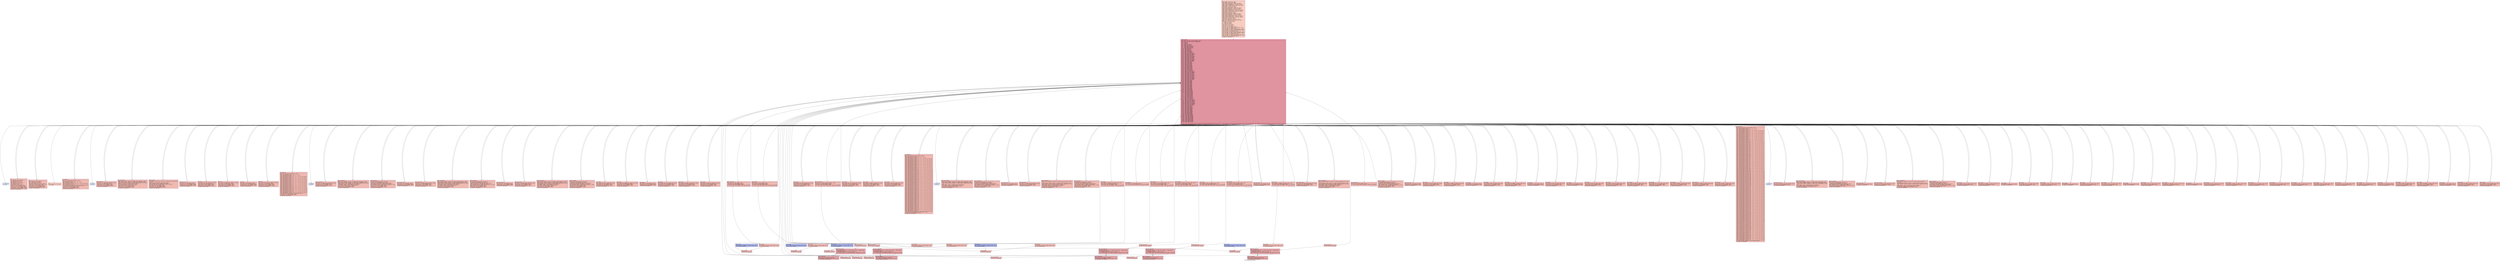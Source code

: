 digraph "CFG for 'test_do_while' function" {
	label="CFG for 'test_do_while' function";

	Node0x5f139dd36030 [shape=record,color="#3d50c3ff", style=filled, fillcolor="#f08b6e70" fontname="Courier",label="{1:\l|  %dummy.var286 = alloca i32, align 4\l  %cff.state203 = alloca i32, align 4\l  %fake.counter.phialloca199 = alloca i32, align 4\l  %fake.counter173.phialloca = alloca i32, align 4\l  %fake.counter.reload200.alloca = alloca i32, align 4\l  %fake.counter173.reload.alloca = alloca i32, align 4\l  %dummy.var162 = alloca i32, align 4\l  %cff.state117 = alloca i32, align 4\l  %fake.counter.phialloca112 = alloca i32, align 4\l  %fake.counter77.phialloca = alloca i32, align 4\l  %fake.counter84.phialloca = alloca i32, align 4\l  %fake.counter.reload113.alloca = alloca i32, align 4\l  %fake.counter77.reload.alloca = alloca i32, align 4\l  %fake.counter84.reload.alloca = alloca i32, align 4\l  %dummy.var66 = alloca i32, align 4\l  %cff.state46 = alloca i32, align 4\l  %fake.counter.phialloca41 = alloca i32, align 4\l  %fake.counter20.phialloca = alloca i32, align 4\l  %fake.counter27.phialloca = alloca i32, align 4\l  %fake.counter.reload42.alloca = alloca i32, align 4\l  %fake.counter20.reload.alloca = alloca i32, align 4\l  %fake.counter27.reload.alloca = alloca i32, align 4\l  %dummy.var9 = alloca i32, align 4\l  %cff.state2 = alloca i32, align 4\l  %fake.counter.phialloca = alloca i32, align 4\l  %fake.counter.reload.alloca = alloca i32, align 4\l  %dummy.var = alloca i32, align 4\l  %cff.state = alloca i32, align 4\l  %2 = alloca i32, align 4\l  %3 = alloca i32, align 4\l  %4 = alloca i32, align 4\l  store i32 %0, ptr %2, align 4\l  store i32 0, ptr %3, align 4\l  store i32 0, ptr %4, align 4\l  store i32 1, ptr %cff.state, align 4\l  store i32 undef, ptr %fake.counter.phialloca, align 4\l  store i32 4, ptr %cff.state2, align 4\l  store i32 undef, ptr %fake.counter.phialloca41, align 4\l  store i32 undef, ptr %fake.counter20.phialloca, align 4\l  store i32 undef, ptr %fake.counter27.phialloca, align 4\l  store i32 14, ptr %cff.state46, align 4\l  store i32 undef, ptr %fake.counter.phialloca112, align 4\l  store i32 undef, ptr %fake.counter77.phialloca, align 4\l  store i32 undef, ptr %fake.counter84.phialloca, align 4\l  store i32 39, ptr %cff.state117, align 4\l  store i32 undef, ptr %fake.counter.phialloca199, align 4\l  store i32 undef, ptr %fake.counter173.phialloca, align 4\l  store i32 78, ptr %cff.state203, align 4\l  br label %cff.dispatch204\l}"];
	Node0x5f139dd36030 -> Node0x5f139ddc1110;
	Node0x5f139dd363f0 [shape=record,color="#3d50c3ff", style=filled, fillcolor="#de614d70" fontname="Courier",label="{5:\l|  %6 = load i32, ptr %4, align 4\l  %7 = load i32, ptr %3, align 4\l  %8 = add nsw i32 %7, %6\l  store i32 %8, ptr %3, align 4\l  %9 = load i32, ptr %4, align 4\l  %10 = add nsw i32 %9, 1\l  store i32 %10, ptr %4, align 4\l  store i32 2, ptr %cff.state, align 4\l  store i32 4, ptr %cff.state2, align 4\l  store i32 14, ptr %cff.state46, align 4\l  store i32 39, ptr %cff.state117, align 4\l  store i32 78, ptr %cff.state203, align 4\l  br label %cff.dispatch204\l}"];
	Node0x5f139dd363f0 -> Node0x5f139ddc1110;
	Node0x5f139dd36810 [shape=record,color="#3d50c3ff", style=filled, fillcolor="#de614d70" fontname="Courier",label="{11:\l|  %12 = load i32, ptr %4, align 4\l  %13 = load i32, ptr %2, align 4\l  %14 = icmp slt i32 %12, %13\l  %cff.next = select i1 %14, i32 1, i32 3\l  store i32 %cff.next, ptr %cff.state, align 4\l  store i32 4, ptr %cff.state2, align 4\l  store i32 14, ptr %cff.state46, align 4\l  store i32 39, ptr %cff.state117, align 4\l  store i32 78, ptr %cff.state203, align 4\l  br label %cff.dispatch204\l}"];
	Node0x5f139dd36810 -> Node0x5f139ddc1110;
	Node0x5f139dd36a70 [shape=record,color="#3d50c3ff", style=filled, fillcolor="#f08b6e70" fontname="Courier",label="{15:\l|  %16 = load i32, ptr %3, align 4\l  ret i32 %16\l}"];
	Node0x5f139dd46c10 [shape=record,color="#3d50c3ff", style=filled, fillcolor="#de614d70" fontname="Courier",label="{cff.dispatch:\l|  %cff.cur = load i32, ptr %cff.state, align 4\l  %17 = icmp eq i32 %cff.cur, 1\l  %cff.case.select = select i1 %17, i32 1, i32 5\l  %18 = icmp eq i32 %cff.cur, 2\l  %cff.case.select6 = select i1 %18, i32 2, i32 %cff.case.select\l  %19 = icmp eq i32 %cff.cur, 3\l  %cff.case.select7 = select i1 %19, i32 3, i32 %cff.case.select6\l  store i32 %cff.case.select7, ptr %cff.state2, align 4\l  store i32 14, ptr %cff.state46, align 4\l  store i32 39, ptr %cff.state117, align 4\l  store i32 78, ptr %cff.state203, align 4\l  br label %cff.dispatch204\l}"];
	Node0x5f139dd46c10 -> Node0x5f139ddc1110;
	Node0x5f139dd46ca0 [shape=record,color="#3d50c3ff", style=filled, fillcolor="#c7d7f070" fontname="Courier",label="{cff.default:\l|  unreachable\l}"];
	Node0x5f139dd4bec0 [shape=record,color="#3d50c3ff", style=filled, fillcolor="#de614d70" fontname="Courier",label="{fake.loop.entry:\l|  store i32 0, ptr %fake.counter.phialloca, align 4\l  store i32 7, ptr %cff.state2, align 4\l  store i32 14, ptr %cff.state46, align 4\l  store i32 39, ptr %cff.state117, align 4\l  store i32 78, ptr %cff.state203, align 4\l  br label %cff.dispatch204\l}"];
	Node0x5f139dd4bec0 -> Node0x5f139ddc1110;
	Node0x5f139dd4bf50 [shape=record,color="#3d50c3ff", style=filled, fillcolor="#de614d70" fontname="Courier",label="{fake.loop.header:\l|  %fake.counter.reload1 = load i32, ptr %fake.counter.phialloca, align 4\l  %fake.counter.reload = load i32, ptr %fake.counter.phialloca, align 4\l  store i32 %fake.counter.reload, ptr %fake.counter.reload.alloca, align 4\l  %fake.cond = icmp slt i32 %fake.counter.reload1, 10\l  %cff.next8 = select i1 %fake.cond, i32 8, i32 9\l  store i32 %cff.next8, ptr %cff.state2, align 4\l  store i32 14, ptr %cff.state46, align 4\l  store i32 39, ptr %cff.state117, align 4\l  store i32 78, ptr %cff.state203, align 4\l  br label %cff.dispatch204\l}"];
	Node0x5f139dd4bf50 -> Node0x5f139ddc1110;
	Node0x5f139dd4bfe0 [shape=record,color="#3d50c3ff", style=filled, fillcolor="#de614d70" fontname="Courier",label="{fake.loop.body:\l|  %fake.counter.reload.reload = load i32, ptr %fake.counter.reload.alloca,\l... align 4\l  %fake.inc = add i32 %fake.counter.reload.reload, 1\l  store volatile i32 1396, ptr %dummy.var, align 4\l  store i32 %fake.inc, ptr %fake.counter.phialloca, align 4\l  store i32 7, ptr %cff.state2, align 4\l  store i32 14, ptr %cff.state46, align 4\l  store i32 39, ptr %cff.state117, align 4\l  store i32 78, ptr %cff.state203, align 4\l  br label %cff.dispatch204\l}"];
	Node0x5f139dd4bfe0 -> Node0x5f139ddc1110;
	Node0x5f139dd4c070 [shape=record,color="#3d50c3ff", style=filled, fillcolor="#de614d70" fontname="Courier",label="{fake.loop.exit:\l|  store i32 4, ptr %cff.state2, align 4\l  store i32 14, ptr %cff.state46, align 4\l  store i32 39, ptr %cff.state117, align 4\l  store i32 78, ptr %cff.state203, align 4\l  br label %cff.dispatch204\l}"];
	Node0x5f139dd4c070 -> Node0x5f139ddc1110;
	Node0x5f139dd4c9a0 [shape=record,color="#3d50c3ff", style=filled, fillcolor="#de614d70" fontname="Courier",label="{fake.then:\l|  store volatile i32 78, ptr %dummy.var, align 4\l  store i32 12, ptr %cff.state2, align 4\l  store i32 14, ptr %cff.state46, align 4\l  store i32 39, ptr %cff.state117, align 4\l  store i32 78, ptr %cff.state203, align 4\l  br label %cff.dispatch204\l}"];
	Node0x5f139dd4c9a0 -> Node0x5f139ddc1110;
	Node0x5f139dd4ca30 [shape=record,color="#3d50c3ff", style=filled, fillcolor="#de614d70" fontname="Courier",label="{fake.else:\l|  store volatile i32 8709120, ptr %dummy.var, align 4\l  store i32 12, ptr %cff.state2, align 4\l  store i32 14, ptr %cff.state46, align 4\l  store i32 39, ptr %cff.state117, align 4\l  store i32 78, ptr %cff.state203, align 4\l  br label %cff.dispatch204\l}"];
	Node0x5f139dd4ca30 -> Node0x5f139ddc1110;
	Node0x5f139dd4cac0 [shape=record,color="#3d50c3ff", style=filled, fillcolor="#de614d70" fontname="Courier",label="{fake.merge:\l|  store i32 4, ptr %cff.state2, align 4\l  store i32 14, ptr %cff.state46, align 4\l  store i32 39, ptr %cff.state117, align 4\l  store i32 78, ptr %cff.state203, align 4\l  br label %cff.dispatch204\l}"];
	Node0x5f139dd4cac0 -> Node0x5f139ddc1110;
	Node0x5f139dd4ce20 [shape=record,color="#3d50c3ff", style=filled, fillcolor="#de614d70" fontname="Courier",label="{fake.block:\l|  store volatile i32 -27863, ptr %dummy.var, align 4\l  store i32 4, ptr %cff.state2, align 4\l  store i32 14, ptr %cff.state46, align 4\l  store i32 39, ptr %cff.state117, align 4\l  store i32 78, ptr %cff.state203, align 4\l  br label %cff.dispatch204\l}"];
	Node0x5f139dd4ce20 -> Node0x5f139ddc1110;
	Node0x5f139dd4c1b0 [shape=record,color="#3d50c3ff", style=filled, fillcolor="#de614d70" fontname="Courier",label="{cff.dispatch3:\l|  %cff.cur5 = load i32, ptr %cff.state2, align 4\l  %20 = icmp eq i32 %cff.cur5, 1\l  %cff.case.select50 = select i1 %20, i32 1, i32 15\l  %21 = icmp eq i32 %cff.cur5, 2\l  %cff.case.select51 = select i1 %21, i32 2, i32 %cff.case.select50\l  %22 = icmp eq i32 %cff.cur5, 3\l  %cff.case.select52 = select i1 %22, i32 3, i32 %cff.case.select51\l  %23 = icmp eq i32 %cff.cur5, 4\l  %cff.case.select53 = select i1 %23, i32 4, i32 %cff.case.select52\l  %24 = icmp eq i32 %cff.cur5, 5\l  %cff.case.select54 = select i1 %24, i32 5, i32 %cff.case.select53\l  %25 = icmp eq i32 %cff.cur5, 6\l  %cff.case.select55 = select i1 %25, i32 6, i32 %cff.case.select54\l  %26 = icmp eq i32 %cff.cur5, 7\l  %cff.case.select56 = select i1 %26, i32 7, i32 %cff.case.select55\l  %27 = icmp eq i32 %cff.cur5, 8\l  %cff.case.select57 = select i1 %27, i32 8, i32 %cff.case.select56\l  %28 = icmp eq i32 %cff.cur5, 9\l  %cff.case.select58 = select i1 %28, i32 9, i32 %cff.case.select57\l  %29 = icmp eq i32 %cff.cur5, 10\l  %cff.case.select59 = select i1 %29, i32 10, i32 %cff.case.select58\l  %30 = icmp eq i32 %cff.cur5, 11\l  %cff.case.select60 = select i1 %30, i32 11, i32 %cff.case.select59\l  %31 = icmp eq i32 %cff.cur5, 12\l  %cff.case.select61 = select i1 %31, i32 12, i32 %cff.case.select60\l  %32 = icmp eq i32 %cff.cur5, 13\l  %cff.case.select62 = select i1 %32, i32 13, i32 %cff.case.select61\l  store i32 %cff.case.select62, ptr %cff.state46, align 4\l  store i32 39, ptr %cff.state117, align 4\l  store i32 78, ptr %cff.state203, align 4\l  br label %cff.dispatch204\l}"];
	Node0x5f139dd4c1b0 -> Node0x5f139ddc1110;
	Node0x5f139dd4c210 [shape=record,color="#3d50c3ff", style=filled, fillcolor="#c7d7f070" fontname="Courier",label="{cff.default4:\l|  unreachable\l}"];
	Node0x5f139dd5e1e0 [shape=record,color="#3d50c3ff", style=filled, fillcolor="#de614d70" fontname="Courier",label="{fake.loop.entry10:\l|  store i32 0, ptr %fake.counter.phialloca41, align 4\l  store i32 17, ptr %cff.state46, align 4\l  store i32 39, ptr %cff.state117, align 4\l  store i32 78, ptr %cff.state203, align 4\l  br label %cff.dispatch204\l}"];
	Node0x5f139dd5e1e0 -> Node0x5f139ddc1110;
	Node0x5f139dd5e240 [shape=record,color="#3d50c3ff", style=filled, fillcolor="#de614d70" fontname="Courier",label="{fake.loop.header11:\l|  %fake.counter.reload43 = load i32, ptr %fake.counter.phialloca41, align 4\l  %fake.counter.reload42 = load i32, ptr %fake.counter.phialloca41, align 4\l  store i32 %fake.counter.reload42, ptr %fake.counter.reload42.alloca, align 4\l  %fake.cond14 = icmp slt i32 %fake.counter.reload43, 10\l  %cff.next63 = select i1 %fake.cond14, i32 18, i32 19\l  store i32 %cff.next63, ptr %cff.state46, align 4\l  store i32 39, ptr %cff.state117, align 4\l  store i32 78, ptr %cff.state203, align 4\l  br label %cff.dispatch204\l}"];
	Node0x5f139dd5e240 -> Node0x5f139ddc1110;
	Node0x5f139dd5e2d0 [shape=record,color="#3d50c3ff", style=filled, fillcolor="#de614d70" fontname="Courier",label="{fake.loop.body12:\l|  %fake.counter.reload42.reload = load i32, ptr\l... %fake.counter.reload42.alloca, align 4\l  %fake.inc15 = add i32 %fake.counter.reload42.reload, 1\l  store volatile i32 15756, ptr %dummy.var9, align 4\l  store i32 %fake.inc15, ptr %fake.counter.phialloca41, align 4\l  store i32 17, ptr %cff.state46, align 4\l  store i32 39, ptr %cff.state117, align 4\l  store i32 78, ptr %cff.state203, align 4\l  br label %cff.dispatch204\l}"];
	Node0x5f139dd5e2d0 -> Node0x5f139ddc1110;
	Node0x5f139dd5e360 [shape=record,color="#3d50c3ff", style=filled, fillcolor="#de614d70" fontname="Courier",label="{fake.loop.exit13:\l|  store i32 14, ptr %cff.state46, align 4\l  store i32 39, ptr %cff.state117, align 4\l  store i32 78, ptr %cff.state203, align 4\l  br label %cff.dispatch204\l}"];
	Node0x5f139dd5e360 -> Node0x5f139ddc1110;
	Node0x5f139dd5ea30 [shape=record,color="#3d50c3ff", style=filled, fillcolor="#de614d70" fontname="Courier",label="{fake.loop.entry16:\l|  store i32 0, ptr %fake.counter20.phialloca, align 4\l  store i32 21, ptr %cff.state46, align 4\l  store i32 39, ptr %cff.state117, align 4\l  store i32 78, ptr %cff.state203, align 4\l  br label %cff.dispatch204\l}"];
	Node0x5f139dd5ea30 -> Node0x5f139ddc1110;
	Node0x5f139dd5eac0 [shape=record,color="#3d50c3ff", style=filled, fillcolor="#de614d70" fontname="Courier",label="{fake.loop.header17:\l|  %fake.counter20.reload44 = load i32, ptr %fake.counter20.phialloca, align 4\l  %fake.counter20.reload = load i32, ptr %fake.counter20.phialloca, align 4\l  store i32 %fake.counter20.reload, ptr %fake.counter20.reload.alloca, align 4\l  %fake.cond21 = icmp slt i32 %fake.counter20.reload44, 10\l  %cff.next64 = select i1 %fake.cond21, i32 22, i32 23\l  store i32 %cff.next64, ptr %cff.state46, align 4\l  store i32 39, ptr %cff.state117, align 4\l  store i32 78, ptr %cff.state203, align 4\l  br label %cff.dispatch204\l}"];
	Node0x5f139dd5eac0 -> Node0x5f139ddc1110;
	Node0x5f139dd5eb50 [shape=record,color="#3d50c3ff", style=filled, fillcolor="#de614d70" fontname="Courier",label="{fake.loop.body18:\l|  %fake.counter20.reload.reload = load i32, ptr\l... %fake.counter20.reload.alloca, align 4\l  %fake.inc22 = add i32 %fake.counter20.reload.reload, 1\l  store volatile i32 9, ptr %dummy.var9, align 4\l  store i32 %fake.inc22, ptr %fake.counter20.phialloca, align 4\l  store i32 21, ptr %cff.state46, align 4\l  store i32 39, ptr %cff.state117, align 4\l  store i32 78, ptr %cff.state203, align 4\l  br label %cff.dispatch204\l}"];
	Node0x5f139dd5eb50 -> Node0x5f139ddc1110;
	Node0x5f139dd5ebe0 [shape=record,color="#3d50c3ff", style=filled, fillcolor="#de614d70" fontname="Courier",label="{fake.loop.exit19:\l|  store i32 14, ptr %cff.state46, align 4\l  store i32 39, ptr %cff.state117, align 4\l  store i32 78, ptr %cff.state203, align 4\l  br label %cff.dispatch204\l}"];
	Node0x5f139dd5ebe0 -> Node0x5f139ddc1110;
	Node0x5f139dd5f1c0 [shape=record,color="#3d50c3ff", style=filled, fillcolor="#de614d70" fontname="Courier",label="{fake.loop.entry23:\l|  store i32 0, ptr %fake.counter27.phialloca, align 4\l  store i32 25, ptr %cff.state46, align 4\l  store i32 39, ptr %cff.state117, align 4\l  store i32 78, ptr %cff.state203, align 4\l  br label %cff.dispatch204\l}"];
	Node0x5f139dd5f1c0 -> Node0x5f139ddc1110;
	Node0x5f139dd5f250 [shape=record,color="#3d50c3ff", style=filled, fillcolor="#de614d70" fontname="Courier",label="{fake.loop.header24:\l|  %fake.counter27.reload45 = load i32, ptr %fake.counter27.phialloca, align 4\l  %fake.counter27.reload = load i32, ptr %fake.counter27.phialloca, align 4\l  store i32 %fake.counter27.reload, ptr %fake.counter27.reload.alloca, align 4\l  %fake.cond28 = icmp slt i32 %fake.counter27.reload45, 10\l  %cff.next65 = select i1 %fake.cond28, i32 26, i32 27\l  store i32 %cff.next65, ptr %cff.state46, align 4\l  store i32 39, ptr %cff.state117, align 4\l  store i32 78, ptr %cff.state203, align 4\l  br label %cff.dispatch204\l}"];
	Node0x5f139dd5f250 -> Node0x5f139ddc1110;
	Node0x5f139dd5f2e0 [shape=record,color="#3d50c3ff", style=filled, fillcolor="#de614d70" fontname="Courier",label="{fake.loop.body25:\l|  %fake.counter27.reload.reload = load i32, ptr\l... %fake.counter27.reload.alloca, align 4\l  %fake.inc29 = add i32 %fake.counter27.reload.reload, 1\l  store volatile i32 3064, ptr %dummy.var9, align 4\l  store i32 %fake.inc29, ptr %fake.counter27.phialloca, align 4\l  store i32 25, ptr %cff.state46, align 4\l  store i32 39, ptr %cff.state117, align 4\l  store i32 78, ptr %cff.state203, align 4\l  br label %cff.dispatch204\l}"];
	Node0x5f139dd5f2e0 -> Node0x5f139ddc1110;
	Node0x5f139dd5f370 [shape=record,color="#3d50c3ff", style=filled, fillcolor="#de614d70" fontname="Courier",label="{fake.loop.exit26:\l|  store i32 14, ptr %cff.state46, align 4\l  store i32 39, ptr %cff.state117, align 4\l  store i32 78, ptr %cff.state203, align 4\l  br i1 false, label %fake.then330, label %cff.dispatch204\l|{<s0>T|<s1>F}}"];
	Node0x5f139dd5f370:s0 -> Node0x5f139ddab860;
	Node0x5f139dd5f370:s1 -> Node0x5f139ddc1110;
	Node0x5f139dd600c0 [shape=record,color="#3d50c3ff", style=filled, fillcolor="#de614d70" fontname="Courier",label="{fake.then30:\l|  store volatile i32 87, ptr %dummy.var9, align 4\l  store i32 30, ptr %cff.state46, align 4\l  store i32 39, ptr %cff.state117, align 4\l  store i32 78, ptr %cff.state203, align 4\l  br label %cff.dispatch204\l}"];
	Node0x5f139dd600c0 -> Node0x5f139ddc1110;
	Node0x5f139dd60150 [shape=record,color="#3d50c3ff", style=filled, fillcolor="#de614d70" fontname="Courier",label="{fake.else31:\l|  store volatile i32 87091200, ptr %dummy.var9, align 4\l  store i32 30, ptr %cff.state46, align 4\l  store i32 39, ptr %cff.state117, align 4\l  store i32 78, ptr %cff.state203, align 4\l  br label %cff.dispatch204\l}"];
	Node0x5f139dd60150 -> Node0x5f139ddc1110;
	Node0x5f139dd601e0 [shape=record,color="#3d50c3ff", style=filled, fillcolor="#de614d70" fontname="Courier",label="{fake.merge32:\l|  store i32 14, ptr %cff.state46, align 4\l  store i32 39, ptr %cff.state117, align 4\l  store i32 78, ptr %cff.state203, align 4\l  br label %cff.dispatch204\l}"];
	Node0x5f139dd601e0 -> Node0x5f139ddc1110;
	Node0x5f139dd60540 [shape=record,color="#3d50c3ff", style=filled, fillcolor="#de614d70" fontname="Courier",label="{fake.then33:\l|  store volatile i32 57, ptr %dummy.var9, align 4\l  store i32 33, ptr %cff.state46, align 4\l  store i32 39, ptr %cff.state117, align 4\l  store i32 78, ptr %cff.state203, align 4\l  br label %cff.dispatch204\l}"];
	Node0x5f139dd60540 -> Node0x5f139ddc1110;
	Node0x5f139dd605d0 [shape=record,color="#3d50c3ff", style=filled, fillcolor="#de614d70" fontname="Courier",label="{fake.else34:\l|  store volatile i32 17280, ptr %dummy.var9, align 4\l  store i32 33, ptr %cff.state46, align 4\l  store i32 39, ptr %cff.state117, align 4\l  store i32 78, ptr %cff.state203, align 4\l  br label %cff.dispatch204\l}"];
	Node0x5f139dd605d0 -> Node0x5f139ddc1110;
	Node0x5f139dd60660 [shape=record,color="#3d50c3ff", style=filled, fillcolor="#de614d70" fontname="Courier",label="{fake.merge35:\l|  store i32 14, ptr %cff.state46, align 4\l  store i32 39, ptr %cff.state117, align 4\l  store i32 78, ptr %cff.state203, align 4\l  br i1 false, label %fake.loop.entry314, label %cff.dispatch204\l|{<s0>T|<s1>F}}"];
	Node0x5f139dd60660:s0 -> Node0x5f139ddaa2f0;
	Node0x5f139dd60660:s1 -> Node0x5f139ddc1110;
	Node0x5f139dd609c0 [shape=record,color="#3d50c3ff", style=filled, fillcolor="#de614d70" fontname="Courier",label="{fake.block36:\l|  store volatile i32 6794, ptr %dummy.var9, align 4\l  store i32 14, ptr %cff.state46, align 4\l  store i32 39, ptr %cff.state117, align 4\l  store i32 78, ptr %cff.state203, align 4\l  br label %cff.dispatch204\l}"];
	Node0x5f139dd609c0 -> Node0x5f139ddc1110;
	Node0x5f139dd60d80 [shape=record,color="#3d50c3ff", style=filled, fillcolor="#de614d70" fontname="Courier",label="{fake.block37:\l|  store volatile i32 -132, ptr %dummy.var9, align 4\l  store i32 14, ptr %cff.state46, align 4\l  store i32 39, ptr %cff.state117, align 4\l  store i32 78, ptr %cff.state203, align 4\l  br label %cff.dispatch204\l}"];
	Node0x5f139dd60d80 -> Node0x5f139ddc1110;
	Node0x5f139dd61020 [shape=record,color="#3d50c3ff", style=filled, fillcolor="#de614d70" fontname="Courier",label="{fake.block38:\l|  store volatile i32 -17, ptr %dummy.var9, align 4\l  store i32 14, ptr %cff.state46, align 4\l  store i32 39, ptr %cff.state117, align 4\l  store i32 78, ptr %cff.state203, align 4\l  br label %cff.dispatch204\l}"];
	Node0x5f139dd61020 -> Node0x5f139ddc1110;
	Node0x5f139dd612c0 [shape=record,color="#3d50c3ff", style=filled, fillcolor="#de614d70" fontname="Courier",label="{fake.block39:\l|  store volatile i32 3459, ptr %dummy.var9, align 4\l  store i32 14, ptr %cff.state46, align 4\l  store i32 39, ptr %cff.state117, align 4\l  store i32 78, ptr %cff.state203, align 4\l  br label %cff.dispatch204\l}"];
	Node0x5f139dd612c0 -> Node0x5f139ddc1110;
	Node0x5f139dd4ebd0 [shape=record,color="#3d50c3ff", style=filled, fillcolor="#de614d70" fontname="Courier",label="{fake.block40:\l|  store volatile i32 44, ptr %dummy.var9, align 4\l  store i32 14, ptr %cff.state46, align 4\l  store i32 39, ptr %cff.state117, align 4\l  store i32 78, ptr %cff.state203, align 4\l  br label %cff.dispatch204\l}"];
	Node0x5f139dd4ebd0 -> Node0x5f139ddc1110;
	Node0x5f139dd5f4b0 [shape=record,color="#3d50c3ff", style=filled, fillcolor="#de614d70" fontname="Courier",label="{cff.dispatch47:\l|  %cff.cur49 = load i32, ptr %cff.state46, align 4\l  %33 = icmp eq i32 %cff.cur49, 1\l  %cff.case.select121 = select i1 %33, i32 1, i32 40\l  %34 = icmp eq i32 %cff.cur49, 2\l  %cff.case.select122 = select i1 %34, i32 2, i32 %cff.case.select121\l  %35 = icmp eq i32 %cff.cur49, 3\l  %cff.case.select123 = select i1 %35, i32 3, i32 %cff.case.select122\l  %36 = icmp eq i32 %cff.cur49, 4\l  %cff.case.select124 = select i1 %36, i32 4, i32 %cff.case.select123\l  %37 = icmp eq i32 %cff.cur49, 5\l  %cff.case.select125 = select i1 %37, i32 5, i32 %cff.case.select124\l  %38 = icmp eq i32 %cff.cur49, 6\l  %cff.case.select126 = select i1 %38, i32 6, i32 %cff.case.select125\l  %39 = icmp eq i32 %cff.cur49, 7\l  %cff.case.select127 = select i1 %39, i32 7, i32 %cff.case.select126\l  %40 = icmp eq i32 %cff.cur49, 8\l  %cff.case.select128 = select i1 %40, i32 8, i32 %cff.case.select127\l  %41 = icmp eq i32 %cff.cur49, 9\l  %cff.case.select129 = select i1 %41, i32 9, i32 %cff.case.select128\l  %42 = icmp eq i32 %cff.cur49, 10\l  %cff.case.select130 = select i1 %42, i32 10, i32 %cff.case.select129\l  %43 = icmp eq i32 %cff.cur49, 11\l  %cff.case.select131 = select i1 %43, i32 11, i32 %cff.case.select130\l  %44 = icmp eq i32 %cff.cur49, 12\l  %cff.case.select132 = select i1 %44, i32 12, i32 %cff.case.select131\l  %45 = icmp eq i32 %cff.cur49, 13\l  %cff.case.select133 = select i1 %45, i32 13, i32 %cff.case.select132\l  %46 = icmp eq i32 %cff.cur49, 14\l  %cff.case.select134 = select i1 %46, i32 14, i32 %cff.case.select133\l  %47 = icmp eq i32 %cff.cur49, 15\l  %cff.case.select135 = select i1 %47, i32 15, i32 %cff.case.select134\l  %48 = icmp eq i32 %cff.cur49, 16\l  %cff.case.select136 = select i1 %48, i32 16, i32 %cff.case.select135\l  %49 = icmp eq i32 %cff.cur49, 17\l  %cff.case.select137 = select i1 %49, i32 17, i32 %cff.case.select136\l  %50 = icmp eq i32 %cff.cur49, 18\l  %cff.case.select138 = select i1 %50, i32 18, i32 %cff.case.select137\l  %51 = icmp eq i32 %cff.cur49, 19\l  %cff.case.select139 = select i1 %51, i32 19, i32 %cff.case.select138\l  %52 = icmp eq i32 %cff.cur49, 20\l  %cff.case.select140 = select i1 %52, i32 20, i32 %cff.case.select139\l  %53 = icmp eq i32 %cff.cur49, 21\l  %cff.case.select141 = select i1 %53, i32 21, i32 %cff.case.select140\l  %54 = icmp eq i32 %cff.cur49, 22\l  %cff.case.select142 = select i1 %54, i32 22, i32 %cff.case.select141\l  %55 = icmp eq i32 %cff.cur49, 23\l  %cff.case.select143 = select i1 %55, i32 23, i32 %cff.case.select142\l  %56 = icmp eq i32 %cff.cur49, 24\l  %cff.case.select144 = select i1 %56, i32 24, i32 %cff.case.select143\l  %57 = icmp eq i32 %cff.cur49, 25\l  %cff.case.select145 = select i1 %57, i32 25, i32 %cff.case.select144\l  %58 = icmp eq i32 %cff.cur49, 26\l  %cff.case.select146 = select i1 %58, i32 26, i32 %cff.case.select145\l  %59 = icmp eq i32 %cff.cur49, 27\l  %cff.case.select147 = select i1 %59, i32 27, i32 %cff.case.select146\l  %60 = icmp eq i32 %cff.cur49, 28\l  %cff.case.select148 = select i1 %60, i32 28, i32 %cff.case.select147\l  %61 = icmp eq i32 %cff.cur49, 29\l  %cff.case.select149 = select i1 %61, i32 29, i32 %cff.case.select148\l  %62 = icmp eq i32 %cff.cur49, 30\l  %cff.case.select150 = select i1 %62, i32 30, i32 %cff.case.select149\l  %63 = icmp eq i32 %cff.cur49, 31\l  %cff.case.select151 = select i1 %63, i32 31, i32 %cff.case.select150\l  %64 = icmp eq i32 %cff.cur49, 32\l  %cff.case.select152 = select i1 %64, i32 32, i32 %cff.case.select151\l  %65 = icmp eq i32 %cff.cur49, 33\l  %cff.case.select153 = select i1 %65, i32 33, i32 %cff.case.select152\l  %66 = icmp eq i32 %cff.cur49, 34\l  %cff.case.select154 = select i1 %66, i32 34, i32 %cff.case.select153\l  %67 = icmp eq i32 %cff.cur49, 35\l  %cff.case.select155 = select i1 %67, i32 35, i32 %cff.case.select154\l  %68 = icmp eq i32 %cff.cur49, 36\l  %cff.case.select156 = select i1 %68, i32 36, i32 %cff.case.select155\l  %69 = icmp eq i32 %cff.cur49, 37\l  %cff.case.select157 = select i1 %69, i32 37, i32 %cff.case.select156\l  %70 = icmp eq i32 %cff.cur49, 38\l  %cff.case.select158 = select i1 %70, i32 38, i32 %cff.case.select157\l  store i32 %cff.case.select158, ptr %cff.state117, align 4\l  store i32 78, ptr %cff.state203, align 4\l  br label %cff.dispatch204\l}"];
	Node0x5f139dd5f4b0 -> Node0x5f139ddc1110;
	Node0x5f139dd5f510 [shape=record,color="#3d50c3ff", style=filled, fillcolor="#c7d7f070" fontname="Courier",label="{cff.default48:\l|  unreachable\l}"];
	Node0x5f139dd860e0 [shape=record,color="#3d50c3ff", style=filled, fillcolor="#de614d70" fontname="Courier",label="{fake.loop.entry67:\l|  store i32 0, ptr %fake.counter.phialloca112, align 4\l  store i32 42, ptr %cff.state117, align 4\l  store i32 78, ptr %cff.state203, align 4\l  br i1 false, label %fake.loop.entry300, label %cff.dispatch204\l|{<s0>T|<s1>F}}"];
	Node0x5f139dd860e0:s0 -> Node0x5f139dda92b0;
	Node0x5f139dd860e0:s1 -> Node0x5f139ddc1110;
	Node0x5f139dd86140 [shape=record,color="#3d50c3ff", style=filled, fillcolor="#de614d70" fontname="Courier",label="{fake.loop.header68:\l|  %fake.counter.reload114 = load i32, ptr %fake.counter.phialloca112, align 4\l  %fake.counter.reload113 = load i32, ptr %fake.counter.phialloca112, align 4\l  store i32 %fake.counter.reload113, ptr %fake.counter.reload113.alloca, align\l... 4\l  %fake.cond71 = icmp slt i32 %fake.counter.reload114, 10\l  %cff.next159 = select i1 %fake.cond71, i32 43, i32 44\l  store i32 %cff.next159, ptr %cff.state117, align 4\l  store i32 78, ptr %cff.state203, align 4\l  br label %cff.dispatch204\l}"];
	Node0x5f139dd86140 -> Node0x5f139ddc1110;
	Node0x5f139dd5f5a0 [shape=record,color="#3d50c3ff", style=filled, fillcolor="#de614d70" fontname="Courier",label="{fake.loop.body69:\l|  %fake.counter.reload113.reload = load i32, ptr\l... %fake.counter.reload113.alloca, align 4\l  %fake.inc72 = add i32 %fake.counter.reload113.reload, 1\l  store volatile i32 1848, ptr %dummy.var66, align 4\l  store i32 %fake.inc72, ptr %fake.counter.phialloca112, align 4\l  store i32 42, ptr %cff.state117, align 4\l  store i32 78, ptr %cff.state203, align 4\l  br label %cff.dispatch204\l}"];
	Node0x5f139dd5f5a0 -> Node0x5f139ddc1110;
	Node0x5f139dd5f630 [shape=record,color="#3d50c3ff", style=filled, fillcolor="#de614d70" fontname="Courier",label="{fake.loop.exit70:\l|  store i32 39, ptr %cff.state117, align 4\l  store i32 78, ptr %cff.state203, align 4\l  br label %cff.dispatch204\l}"];
	Node0x5f139dd5f630 -> Node0x5f139ddc1110;
	Node0x5f139dd5fb60 [shape=record,color="#3d50c3ff", style=filled, fillcolor="#de614d70" fontname="Courier",label="{fake.loop.entry73:\l|  store i32 0, ptr %fake.counter77.phialloca, align 4\l  store i32 46, ptr %cff.state117, align 4\l  store i32 78, ptr %cff.state203, align 4\l  br label %cff.dispatch204\l}"];
	Node0x5f139dd5fb60 -> Node0x5f139ddc1110;
	Node0x5f139dd86f00 [shape=record,color="#3d50c3ff", style=filled, fillcolor="#de614d70" fontname="Courier",label="{fake.loop.header74:\l|  %fake.counter77.reload115 = load i32, ptr %fake.counter77.phialloca, align\l... 4\l  %fake.counter77.reload = load i32, ptr %fake.counter77.phialloca, align 4\l  store i32 %fake.counter77.reload, ptr %fake.counter77.reload.alloca, align 4\l  %fake.cond78 = icmp slt i32 %fake.counter77.reload115, 10\l  %cff.next160 = select i1 %fake.cond78, i32 47, i32 48\l  store i32 %cff.next160, ptr %cff.state117, align 4\l  store i32 78, ptr %cff.state203, align 4\l  br label %cff.dispatch204\l}"];
	Node0x5f139dd86f00 -> Node0x5f139ddc1110;
	Node0x5f139dd86f90 [shape=record,color="#3d50c3ff", style=filled, fillcolor="#de614d70" fontname="Courier",label="{fake.loop.body75:\l|  %fake.counter77.reload.reload = load i32, ptr\l... %fake.counter77.reload.alloca, align 4\l  %fake.inc79 = add i32 %fake.counter77.reload.reload, 1\l  store volatile i32 2880, ptr %dummy.var66, align 4\l  store i32 %fake.inc79, ptr %fake.counter77.phialloca, align 4\l  store i32 46, ptr %cff.state117, align 4\l  store i32 78, ptr %cff.state203, align 4\l  br label %cff.dispatch204\l}"];
	Node0x5f139dd86f90 -> Node0x5f139ddc1110;
	Node0x5f139dd87020 [shape=record,color="#3d50c3ff", style=filled, fillcolor="#de614d70" fontname="Courier",label="{fake.loop.exit76:\l|  store i32 39, ptr %cff.state117, align 4\l  store i32 78, ptr %cff.state203, align 4\l  br label %cff.dispatch204\l}"];
	Node0x5f139dd87020 -> Node0x5f139ddc1110;
	Node0x5f139dd87660 [shape=record,color="#3d50c3ff", style=filled, fillcolor="#de614d70" fontname="Courier",label="{fake.loop.entry80:\l|  store i32 0, ptr %fake.counter84.phialloca, align 4\l  store i32 50, ptr %cff.state117, align 4\l  store i32 78, ptr %cff.state203, align 4\l  br label %cff.dispatch204\l}"];
	Node0x5f139dd87660 -> Node0x5f139ddc1110;
	Node0x5f139dd876f0 [shape=record,color="#3d50c3ff", style=filled, fillcolor="#de614d70" fontname="Courier",label="{fake.loop.header81:\l|  %fake.counter84.reload116 = load i32, ptr %fake.counter84.phialloca, align\l... 4\l  %fake.counter84.reload = load i32, ptr %fake.counter84.phialloca, align 4\l  store i32 %fake.counter84.reload, ptr %fake.counter84.reload.alloca, align 4\l  %fake.cond85 = icmp slt i32 %fake.counter84.reload116, 10\l  %cff.next161 = select i1 %fake.cond85, i32 51, i32 52\l  store i32 %cff.next161, ptr %cff.state117, align 4\l  store i32 78, ptr %cff.state203, align 4\l  br label %cff.dispatch204\l}"];
	Node0x5f139dd876f0 -> Node0x5f139ddc1110;
	Node0x5f139dd87780 [shape=record,color="#3d50c3ff", style=filled, fillcolor="#de614d70" fontname="Courier",label="{fake.loop.body82:\l|  %fake.counter84.reload.reload = load i32, ptr\l... %fake.counter84.reload.alloca, align 4\l  %fake.inc86 = add i32 %fake.counter84.reload.reload, 1\l  store volatile i32 22, ptr %dummy.var66, align 4\l  store i32 %fake.inc86, ptr %fake.counter84.phialloca, align 4\l  store i32 50, ptr %cff.state117, align 4\l  store i32 78, ptr %cff.state203, align 4\l  br label %cff.dispatch204\l}"];
	Node0x5f139dd87780 -> Node0x5f139ddc1110;
	Node0x5f139dd87810 [shape=record,color="#3d50c3ff", style=filled, fillcolor="#de614d70" fontname="Courier",label="{fake.loop.exit83:\l|  store i32 39, ptr %cff.state117, align 4\l  store i32 78, ptr %cff.state203, align 4\l  br label %cff.dispatch204\l}"];
	Node0x5f139dd87810 -> Node0x5f139ddc1110;
	Node0x5f139dd87df0 [shape=record,color="#3d50c3ff", style=filled, fillcolor="#de614d70" fontname="Courier",label="{fake.then87:\l|  store volatile i32 52, ptr %dummy.var66, align 4\l  store i32 55, ptr %cff.state117, align 4\l  store i32 78, ptr %cff.state203, align 4\l  br label %cff.dispatch204\l}"];
	Node0x5f139dd87df0 -> Node0x5f139ddc1110;
	Node0x5f139dd87e80 [shape=record,color="#3d50c3ff", style=filled, fillcolor="#de614d70" fontname="Courier",label="{fake.else88:\l|  store volatile i32 2880, ptr %dummy.var66, align 4\l  store i32 55, ptr %cff.state117, align 4\l  store i32 78, ptr %cff.state203, align 4\l  br label %cff.dispatch204\l}"];
	Node0x5f139dd87e80 -> Node0x5f139ddc1110;
	Node0x5f139dd87f10 [shape=record,color="#3d50c3ff", style=filled, fillcolor="#de614d70" fontname="Courier",label="{fake.merge89:\l|  store i32 39, ptr %cff.state117, align 4\l  store i32 78, ptr %cff.state203, align 4\l  br label %cff.dispatch204\l}"];
	Node0x5f139dd87f10 -> Node0x5f139ddc1110;
	Node0x5f139dd88270 [shape=record,color="#3d50c3ff", style=filled, fillcolor="#de614d70" fontname="Courier",label="{fake.then90:\l|  store volatile i32 63, ptr %dummy.var66, align 4\l  store i32 58, ptr %cff.state117, align 4\l  store i32 78, ptr %cff.state203, align 4\l  br label %cff.dispatch204\l}"];
	Node0x5f139dd88270 -> Node0x5f139ddc1110;
	Node0x5f139dd88300 [shape=record,color="#3d50c3ff", style=filled, fillcolor="#de614d70" fontname="Courier",label="{fake.else91:\l|  store volatile i32 120960, ptr %dummy.var66, align 4\l  store i32 58, ptr %cff.state117, align 4\l  store i32 78, ptr %cff.state203, align 4\l  br label %cff.dispatch204\l}"];
	Node0x5f139dd88300 -> Node0x5f139ddc1110;
	Node0x5f139dd88390 [shape=record,color="#3d50c3ff", style=filled, fillcolor="#de614d70" fontname="Courier",label="{fake.merge92:\l|  store i32 39, ptr %cff.state117, align 4\l  store i32 78, ptr %cff.state203, align 4\l  br label %cff.dispatch204\l}"];
	Node0x5f139dd88390 -> Node0x5f139ddc1110;
	Node0x5f139dd886f0 [shape=record,color="#3d50c3ff", style=filled, fillcolor="#de614d70" fontname="Courier",label="{fake.then93:\l|  store volatile i32 78, ptr %dummy.var66, align 4\l  store i32 61, ptr %cff.state117, align 4\l  store i32 78, ptr %cff.state203, align 4\l  br label %cff.dispatch204\l}"];
	Node0x5f139dd886f0 -> Node0x5f139ddc1110;
	Node0x5f139dd88780 [shape=record,color="#3d50c3ff", style=filled, fillcolor="#de614d70" fontname="Courier",label="{fake.else94:\l|  store volatile i32 8709120, ptr %dummy.var66, align 4\l  store i32 61, ptr %cff.state117, align 4\l  store i32 78, ptr %cff.state203, align 4\l  br i1 false, label %fake.then327, label %cff.dispatch204\l|{<s0>T|<s1>F}}"];
	Node0x5f139dd88780:s0 -> Node0x5f139ddab3e0;
	Node0x5f139dd88780:s1 -> Node0x5f139ddc1110;
	Node0x5f139dd88810 [shape=record,color="#3d50c3ff", style=filled, fillcolor="#de614d70" fontname="Courier",label="{fake.merge95:\l|  store i32 39, ptr %cff.state117, align 4\l  store i32 78, ptr %cff.state203, align 4\l  br label %cff.dispatch204\l}"];
	Node0x5f139dd88810 -> Node0x5f139ddc1110;
	Node0x5f139dd88b70 [shape=record,color="#3d50c3ff", style=filled, fillcolor="#de614d70" fontname="Courier",label="{fake.then96:\l|  store volatile i32 45, ptr %dummy.var66, align 4\l  store i32 64, ptr %cff.state117, align 4\l  store i32 78, ptr %cff.state203, align 4\l  br label %cff.dispatch204\l}"];
	Node0x5f139dd88b70 -> Node0x5f139ddc1110;
	Node0x5f139dd88c00 [shape=record,color="#3d50c3ff", style=filled, fillcolor="#de614d70" fontname="Courier",label="{fake.else97:\l|  store volatile i32 144, ptr %dummy.var66, align 4\l  store i32 64, ptr %cff.state117, align 4\l  store i32 78, ptr %cff.state203, align 4\l  br label %cff.dispatch204\l}"];
	Node0x5f139dd88c00 -> Node0x5f139ddc1110;
	Node0x5f139dd88c90 [shape=record,color="#3d50c3ff", style=filled, fillcolor="#de614d70" fontname="Courier",label="{fake.merge98:\l|  store i32 39, ptr %cff.state117, align 4\l  store i32 78, ptr %cff.state203, align 4\l  br label %cff.dispatch204\l}"];
	Node0x5f139dd88c90 -> Node0x5f139ddc1110;
	Node0x5f139dd88ff0 [shape=record,color="#3d50c3ff", style=filled, fillcolor="#de614d70" fontname="Courier",label="{fake.then99:\l|  store volatile i32 63, ptr %dummy.var66, align 4\l  store i32 67, ptr %cff.state117, align 4\l  store i32 78, ptr %cff.state203, align 4\l  br label %cff.dispatch204\l}"];
	Node0x5f139dd88ff0 -> Node0x5f139ddc1110;
	Node0x5f139dd89080 [shape=record,color="#3d50c3ff", style=filled, fillcolor="#de614d70" fontname="Courier",label="{fake.else100:\l|  store volatile i32 120960, ptr %dummy.var66, align 4\l  store i32 67, ptr %cff.state117, align 4\l  store i32 78, ptr %cff.state203, align 4\l  br label %cff.dispatch204\l}"];
	Node0x5f139dd89080 -> Node0x5f139ddc1110;
	Node0x5f139dd89110 [shape=record,color="#3d50c3ff", style=filled, fillcolor="#de614d70" fontname="Courier",label="{fake.merge101:\l|  store i32 39, ptr %cff.state117, align 4\l  store i32 78, ptr %cff.state203, align 4\l  br label %cff.dispatch204\l}"];
	Node0x5f139dd89110 -> Node0x5f139ddc1110;
	Node0x5f139dd89470 [shape=record,color="#3d50c3ff", style=filled, fillcolor="#de614d70" fontname="Courier",label="{fake.block102:\l|  store volatile i32 -3360, ptr %dummy.var66, align 4\l  store i32 39, ptr %cff.state117, align 4\l  store i32 78, ptr %cff.state203, align 4\l  br label %cff.dispatch204\l}"];
	Node0x5f139dd89470 -> Node0x5f139ddc1110;
	Node0x5f139dd896b0 [shape=record,color="#3d50c3ff", style=filled, fillcolor="#de614d70" fontname="Courier",label="{fake.block103:\l|  store volatile i32 -54, ptr %dummy.var66, align 4\l  store i32 39, ptr %cff.state117, align 4\l  store i32 78, ptr %cff.state203, align 4\l  br i1 false, label %fake.then321, label %cff.dispatch204\l|{<s0>T|<s1>F}}"];
	Node0x5f139dd896b0:s0 -> Node0x5f139ddaaae0;
	Node0x5f139dd896b0:s1 -> Node0x5f139ddc1110;
	Node0x5f139dd898c0 [shape=record,color="#3d50c3ff", style=filled, fillcolor="#de614d70" fontname="Courier",label="{fake.block104:\l|  store volatile i32 84, ptr %dummy.var66, align 4\l  store i32 39, ptr %cff.state117, align 4\l  store i32 78, ptr %cff.state203, align 4\l  br i1 false, label %fake.loop.entry287, label %cff.dispatch204\l|{<s0>T|<s1>F}}"];
	Node0x5f139dd898c0:s0 -> Node0x5f139de0b7e0;
	Node0x5f139dd898c0:s1 -> Node0x5f139ddc1110;
	Node0x5f139dd89ad0 [shape=record,color="#3d50c3ff", style=filled, fillcolor="#de614d70" fontname="Courier",label="{fake.block105:\l|  store volatile i32 -54, ptr %dummy.var66, align 4\l  store i32 39, ptr %cff.state117, align 4\l  store i32 78, ptr %cff.state203, align 4\l  br label %cff.dispatch204\l}"];
	Node0x5f139dd89ad0 -> Node0x5f139ddc1110;
	Node0x5f139dd89d70 [shape=record,color="#3d50c3ff", style=filled, fillcolor="#de614d70" fontname="Courier",label="{fake.block106:\l|  store volatile i32 597708, ptr %dummy.var66, align 4\l  store i32 39, ptr %cff.state117, align 4\l  store i32 78, ptr %cff.state203, align 4\l  br i1 false, label %fake.then333, label %cff.dispatch204\l|{<s0>T|<s1>F}}"];
	Node0x5f139dd89d70:s0 -> Node0x5f139ddabce0;
	Node0x5f139dd89d70:s1 -> Node0x5f139ddc1110;
	Node0x5f139dd8a100 [shape=record,color="#3d50c3ff", style=filled, fillcolor="#de614d70" fontname="Courier",label="{fake.block107:\l|  store volatile i32 1848, ptr %dummy.var66, align 4\l  store i32 39, ptr %cff.state117, align 4\l  store i32 78, ptr %cff.state203, align 4\l  br label %cff.dispatch204\l}"];
	Node0x5f139dd8a100 -> Node0x5f139ddc1110;
	Node0x5f139dd8a2e0 [shape=record,color="#3d50c3ff", style=filled, fillcolor="#de614d70" fontname="Courier",label="{fake.block108:\l|  store volatile i32 -13, ptr %dummy.var66, align 4\l  store i32 39, ptr %cff.state117, align 4\l  store i32 78, ptr %cff.state203, align 4\l  br label %cff.dispatch204\l}"];
	Node0x5f139dd8a2e0 -> Node0x5f139ddc1110;
	Node0x5f139dd8a4c0 [shape=record,color="#3d50c3ff", style=filled, fillcolor="#de614d70" fontname="Courier",label="{fake.block109:\l|  store volatile i32 50223, ptr %dummy.var66, align 4\l  store i32 39, ptr %cff.state117, align 4\l  store i32 78, ptr %cff.state203, align 4\l  br label %cff.dispatch204\l}"];
	Node0x5f139dd8a4c0 -> Node0x5f139ddc1110;
	Node0x5f139dd8a8e0 [shape=record,color="#3d50c3ff", style=filled, fillcolor="#de614d70" fontname="Courier",label="{fake.block110:\l|  store volatile i32 -16822, ptr %dummy.var66, align 4\l  store i32 39, ptr %cff.state117, align 4\l  store i32 78, ptr %cff.state203, align 4\l  br label %cff.dispatch204\l}"];
	Node0x5f139dd8a8e0 -> Node0x5f139ddc1110;
	Node0x5f139dd8ad30 [shape=record,color="#3d50c3ff", style=filled, fillcolor="#de614d70" fontname="Courier",label="{fake.block111:\l|  store volatile i32 690, ptr %dummy.var66, align 4\l  store i32 39, ptr %cff.state117, align 4\l  store i32 78, ptr %cff.state203, align 4\l  br label %cff.dispatch204\l}"];
	Node0x5f139dd8ad30 -> Node0x5f139ddc1110;
	Node0x5f139dd5f770 [shape=record,color="#3d50c3ff", style=filled, fillcolor="#de614d70" fontname="Courier",label="{cff.dispatch118:\l|  %cff.cur120 = load i32, ptr %cff.state117, align 4\l  %71 = icmp eq i32 %cff.cur120, 1\l  %cff.case.select207 = select i1 %71, i32 1, i32 79\l  %72 = icmp eq i32 %cff.cur120, 2\l  %cff.case.select208 = select i1 %72, i32 2, i32 %cff.case.select207\l  %73 = icmp eq i32 %cff.cur120, 3\l  %cff.case.select209 = select i1 %73, i32 3, i32 %cff.case.select208\l  %74 = icmp eq i32 %cff.cur120, 4\l  %cff.case.select210 = select i1 %74, i32 4, i32 %cff.case.select209\l  %75 = icmp eq i32 %cff.cur120, 5\l  %cff.case.select211 = select i1 %75, i32 5, i32 %cff.case.select210\l  %76 = icmp eq i32 %cff.cur120, 6\l  %cff.case.select212 = select i1 %76, i32 6, i32 %cff.case.select211\l  %77 = icmp eq i32 %cff.cur120, 7\l  %cff.case.select213 = select i1 %77, i32 7, i32 %cff.case.select212\l  %78 = icmp eq i32 %cff.cur120, 8\l  %cff.case.select214 = select i1 %78, i32 8, i32 %cff.case.select213\l  %79 = icmp eq i32 %cff.cur120, 9\l  %cff.case.select215 = select i1 %79, i32 9, i32 %cff.case.select214\l  %80 = icmp eq i32 %cff.cur120, 10\l  %cff.case.select216 = select i1 %80, i32 10, i32 %cff.case.select215\l  %81 = icmp eq i32 %cff.cur120, 11\l  %cff.case.select217 = select i1 %81, i32 11, i32 %cff.case.select216\l  %82 = icmp eq i32 %cff.cur120, 12\l  %cff.case.select218 = select i1 %82, i32 12, i32 %cff.case.select217\l  %83 = icmp eq i32 %cff.cur120, 13\l  %cff.case.select219 = select i1 %83, i32 13, i32 %cff.case.select218\l  %84 = icmp eq i32 %cff.cur120, 14\l  %cff.case.select220 = select i1 %84, i32 14, i32 %cff.case.select219\l  %85 = icmp eq i32 %cff.cur120, 15\l  %cff.case.select221 = select i1 %85, i32 15, i32 %cff.case.select220\l  %86 = icmp eq i32 %cff.cur120, 16\l  %cff.case.select222 = select i1 %86, i32 16, i32 %cff.case.select221\l  %87 = icmp eq i32 %cff.cur120, 17\l  %cff.case.select223 = select i1 %87, i32 17, i32 %cff.case.select222\l  %88 = icmp eq i32 %cff.cur120, 18\l  %cff.case.select224 = select i1 %88, i32 18, i32 %cff.case.select223\l  %89 = icmp eq i32 %cff.cur120, 19\l  %cff.case.select225 = select i1 %89, i32 19, i32 %cff.case.select224\l  %90 = icmp eq i32 %cff.cur120, 20\l  %cff.case.select226 = select i1 %90, i32 20, i32 %cff.case.select225\l  %91 = icmp eq i32 %cff.cur120, 21\l  %cff.case.select227 = select i1 %91, i32 21, i32 %cff.case.select226\l  %92 = icmp eq i32 %cff.cur120, 22\l  %cff.case.select228 = select i1 %92, i32 22, i32 %cff.case.select227\l  %93 = icmp eq i32 %cff.cur120, 23\l  %cff.case.select229 = select i1 %93, i32 23, i32 %cff.case.select228\l  %94 = icmp eq i32 %cff.cur120, 24\l  %cff.case.select230 = select i1 %94, i32 24, i32 %cff.case.select229\l  %95 = icmp eq i32 %cff.cur120, 25\l  %cff.case.select231 = select i1 %95, i32 25, i32 %cff.case.select230\l  %96 = icmp eq i32 %cff.cur120, 26\l  %cff.case.select232 = select i1 %96, i32 26, i32 %cff.case.select231\l  %97 = icmp eq i32 %cff.cur120, 27\l  %cff.case.select233 = select i1 %97, i32 27, i32 %cff.case.select232\l  %98 = icmp eq i32 %cff.cur120, 28\l  %cff.case.select234 = select i1 %98, i32 28, i32 %cff.case.select233\l  %99 = icmp eq i32 %cff.cur120, 29\l  %cff.case.select235 = select i1 %99, i32 29, i32 %cff.case.select234\l  %100 = icmp eq i32 %cff.cur120, 30\l  %cff.case.select236 = select i1 %100, i32 30, i32 %cff.case.select235\l  %101 = icmp eq i32 %cff.cur120, 31\l  %cff.case.select237 = select i1 %101, i32 31, i32 %cff.case.select236\l  %102 = icmp eq i32 %cff.cur120, 32\l  %cff.case.select238 = select i1 %102, i32 32, i32 %cff.case.select237\l  %103 = icmp eq i32 %cff.cur120, 33\l  %cff.case.select239 = select i1 %103, i32 33, i32 %cff.case.select238\l  %104 = icmp eq i32 %cff.cur120, 34\l  %cff.case.select240 = select i1 %104, i32 34, i32 %cff.case.select239\l  %105 = icmp eq i32 %cff.cur120, 35\l  %cff.case.select241 = select i1 %105, i32 35, i32 %cff.case.select240\l  %106 = icmp eq i32 %cff.cur120, 36\l  %cff.case.select242 = select i1 %106, i32 36, i32 %cff.case.select241\l  %107 = icmp eq i32 %cff.cur120, 37\l  %cff.case.select243 = select i1 %107, i32 37, i32 %cff.case.select242\l  %108 = icmp eq i32 %cff.cur120, 38\l  %cff.case.select244 = select i1 %108, i32 38, i32 %cff.case.select243\l  %109 = icmp eq i32 %cff.cur120, 39\l  %cff.case.select245 = select i1 %109, i32 39, i32 %cff.case.select244\l  %110 = icmp eq i32 %cff.cur120, 40\l  %cff.case.select246 = select i1 %110, i32 40, i32 %cff.case.select245\l  %111 = icmp eq i32 %cff.cur120, 41\l  %cff.case.select247 = select i1 %111, i32 41, i32 %cff.case.select246\l  %112 = icmp eq i32 %cff.cur120, 42\l  %cff.case.select248 = select i1 %112, i32 42, i32 %cff.case.select247\l  %113 = icmp eq i32 %cff.cur120, 43\l  %cff.case.select249 = select i1 %113, i32 43, i32 %cff.case.select248\l  %114 = icmp eq i32 %cff.cur120, 44\l  %cff.case.select250 = select i1 %114, i32 44, i32 %cff.case.select249\l  %115 = icmp eq i32 %cff.cur120, 45\l  %cff.case.select251 = select i1 %115, i32 45, i32 %cff.case.select250\l  %116 = icmp eq i32 %cff.cur120, 46\l  %cff.case.select252 = select i1 %116, i32 46, i32 %cff.case.select251\l  %117 = icmp eq i32 %cff.cur120, 47\l  %cff.case.select253 = select i1 %117, i32 47, i32 %cff.case.select252\l  %118 = icmp eq i32 %cff.cur120, 48\l  %cff.case.select254 = select i1 %118, i32 48, i32 %cff.case.select253\l  %119 = icmp eq i32 %cff.cur120, 49\l  %cff.case.select255 = select i1 %119, i32 49, i32 %cff.case.select254\l  %120 = icmp eq i32 %cff.cur120, 50\l  %cff.case.select256 = select i1 %120, i32 50, i32 %cff.case.select255\l  %121 = icmp eq i32 %cff.cur120, 51\l  %cff.case.select257 = select i1 %121, i32 51, i32 %cff.case.select256\l  %122 = icmp eq i32 %cff.cur120, 52\l  %cff.case.select258 = select i1 %122, i32 52, i32 %cff.case.select257\l  %123 = icmp eq i32 %cff.cur120, 53\l  %cff.case.select259 = select i1 %123, i32 53, i32 %cff.case.select258\l  %124 = icmp eq i32 %cff.cur120, 54\l  %cff.case.select260 = select i1 %124, i32 54, i32 %cff.case.select259\l  %125 = icmp eq i32 %cff.cur120, 55\l  %cff.case.select261 = select i1 %125, i32 55, i32 %cff.case.select260\l  %126 = icmp eq i32 %cff.cur120, 56\l  %cff.case.select262 = select i1 %126, i32 56, i32 %cff.case.select261\l  %127 = icmp eq i32 %cff.cur120, 57\l  %cff.case.select263 = select i1 %127, i32 57, i32 %cff.case.select262\l  %128 = icmp eq i32 %cff.cur120, 58\l  %cff.case.select264 = select i1 %128, i32 58, i32 %cff.case.select263\l  %129 = icmp eq i32 %cff.cur120, 59\l  %cff.case.select265 = select i1 %129, i32 59, i32 %cff.case.select264\l  %130 = icmp eq i32 %cff.cur120, 60\l  %cff.case.select266 = select i1 %130, i32 60, i32 %cff.case.select265\l  %131 = icmp eq i32 %cff.cur120, 61\l  %cff.case.select267 = select i1 %131, i32 61, i32 %cff.case.select266\l  %132 = icmp eq i32 %cff.cur120, 62\l  %cff.case.select268 = select i1 %132, i32 62, i32 %cff.case.select267\l  %133 = icmp eq i32 %cff.cur120, 63\l  %cff.case.select269 = select i1 %133, i32 63, i32 %cff.case.select268\l  %134 = icmp eq i32 %cff.cur120, 64\l  %cff.case.select270 = select i1 %134, i32 64, i32 %cff.case.select269\l  %135 = icmp eq i32 %cff.cur120, 65\l  %cff.case.select271 = select i1 %135, i32 65, i32 %cff.case.select270\l  %136 = icmp eq i32 %cff.cur120, 66\l  %cff.case.select272 = select i1 %136, i32 66, i32 %cff.case.select271\l  %137 = icmp eq i32 %cff.cur120, 67\l  %cff.case.select273 = select i1 %137, i32 67, i32 %cff.case.select272\l  %138 = icmp eq i32 %cff.cur120, 68\l  %cff.case.select274 = select i1 %138, i32 68, i32 %cff.case.select273\l  %139 = icmp eq i32 %cff.cur120, 69\l  %cff.case.select275 = select i1 %139, i32 69, i32 %cff.case.select274\l  %140 = icmp eq i32 %cff.cur120, 70\l  %cff.case.select276 = select i1 %140, i32 70, i32 %cff.case.select275\l  %141 = icmp eq i32 %cff.cur120, 71\l  %cff.case.select277 = select i1 %141, i32 71, i32 %cff.case.select276\l  %142 = icmp eq i32 %cff.cur120, 72\l  %cff.case.select278 = select i1 %142, i32 72, i32 %cff.case.select277\l  %143 = icmp eq i32 %cff.cur120, 73\l  %cff.case.select279 = select i1 %143, i32 73, i32 %cff.case.select278\l  %144 = icmp eq i32 %cff.cur120, 74\l  %cff.case.select280 = select i1 %144, i32 74, i32 %cff.case.select279\l  %145 = icmp eq i32 %cff.cur120, 75\l  %cff.case.select281 = select i1 %145, i32 75, i32 %cff.case.select280\l  %146 = icmp eq i32 %cff.cur120, 76\l  %cff.case.select282 = select i1 %146, i32 76, i32 %cff.case.select281\l  %147 = icmp eq i32 %cff.cur120, 77\l  %cff.case.select283 = select i1 %147, i32 77, i32 %cff.case.select282\l  store i32 %cff.case.select283, ptr %cff.state203, align 4\l  br label %cff.dispatch204\l}"];
	Node0x5f139dd5f770 -> Node0x5f139ddc1110;
	Node0x5f139dd5f7d0 [shape=record,color="#3d50c3ff", style=filled, fillcolor="#c5d6f270" fontname="Courier",label="{cff.default119:\l|  unreachable\l}"];
	Node0x5f139ddc0e50 [shape=record,color="#3d50c3ff", style=filled, fillcolor="#de614d70" fontname="Courier",label="{fake.loop.entry163:\l|  store i32 0, ptr %fake.counter.phialloca199, align 4\l  store i32 81, ptr %cff.state203, align 4\l  br label %cff.dispatch204\l}"];
	Node0x5f139ddc0e50 -> Node0x5f139ddc1110;
	Node0x5f139ddc0eb0 [shape=record,color="#3d50c3ff", style=filled, fillcolor="#de614d70" fontname="Courier",label="{fake.loop.header164:\l|  %fake.counter.reload201 = load i32, ptr %fake.counter.phialloca199, align 4\l  %fake.counter.reload200 = load i32, ptr %fake.counter.phialloca199, align 4\l  store i32 %fake.counter.reload200, ptr %fake.counter.reload200.alloca, align\l... 4\l  %fake.cond167 = icmp slt i32 %fake.counter.reload201, 10\l  %cff.next284 = select i1 %fake.cond167, i32 82, i32 83\l  store i32 %cff.next284, ptr %cff.state203, align 4\l  br label %cff.dispatch204\l}"];
	Node0x5f139ddc0eb0 -> Node0x5f139ddc1110;
	Node0x5f139ddc0f40 [shape=record,color="#3d50c3ff", style=filled, fillcolor="#de614d70" fontname="Courier",label="{fake.loop.body165:\l|  %fake.counter.reload200.reload = load i32, ptr\l... %fake.counter.reload200.alloca, align 4\l  %fake.inc168 = add i32 %fake.counter.reload200.reload, 1\l  store volatile i32 15, ptr %dummy.var162, align 4\l  store i32 %fake.inc168, ptr %fake.counter.phialloca199, align 4\l  store i32 81, ptr %cff.state203, align 4\l  br label %cff.dispatch204\l}"];
	Node0x5f139ddc0f40 -> Node0x5f139ddc1110;
	Node0x5f139ddc0fd0 [shape=record,color="#3d50c3ff", style=filled, fillcolor="#de614d70" fontname="Courier",label="{fake.loop.exit166:\l|  store i32 78, ptr %cff.state203, align 4\l  br label %cff.dispatch204\l}"];
	Node0x5f139ddc0fd0 -> Node0x5f139ddc1110;
	Node0x5f139ddc1520 [shape=record,color="#3d50c3ff", style=filled, fillcolor="#de614d70" fontname="Courier",label="{fake.loop.entry169:\l|  store i32 0, ptr %fake.counter173.phialloca, align 4\l  store i32 85, ptr %cff.state203, align 4\l  br label %cff.dispatch204\l}"];
	Node0x5f139ddc1520 -> Node0x5f139ddc1110;
	Node0x5f139ddc15b0 [shape=record,color="#3d50c3ff", style=filled, fillcolor="#de614d70" fontname="Courier",label="{fake.loop.header170:\l|  %fake.counter173.reload202 = load i32, ptr %fake.counter173.phialloca,\l... align 4\l  %fake.counter173.reload = load i32, ptr %fake.counter173.phialloca, align 4\l  store i32 %fake.counter173.reload, ptr %fake.counter173.reload.alloca, align\l... 4\l  %fake.cond174 = icmp slt i32 %fake.counter173.reload202, 10\l  %cff.next285 = select i1 %fake.cond174, i32 86, i32 87\l  store i32 %cff.next285, ptr %cff.state203, align 4\l  br label %cff.dispatch204\l}"];
	Node0x5f139ddc15b0 -> Node0x5f139ddc1110;
	Node0x5f139ddc1640 [shape=record,color="#3d50c3ff", style=filled, fillcolor="#de614d70" fontname="Courier",label="{fake.loop.body171:\l|  %fake.counter173.reload.reload = load i32, ptr\l... %fake.counter173.reload.alloca, align 4\l  %fake.inc175 = add i32 %fake.counter173.reload.reload, 1\l  store volatile i32 27898, ptr %dummy.var162, align 4\l  store i32 %fake.inc175, ptr %fake.counter173.phialloca, align 4\l  store i32 85, ptr %cff.state203, align 4\l  br label %cff.dispatch204\l}"];
	Node0x5f139ddc1640 -> Node0x5f139ddc1110;
	Node0x5f139ddc16d0 [shape=record,color="#3d50c3ff", style=filled, fillcolor="#de614d70" fontname="Courier",label="{fake.loop.exit172:\l|  store i32 78, ptr %cff.state203, align 4\l  br i1 false, label %fake.loop.entry307, label %cff.dispatch204\l|{<s0>T|<s1>F}}"];
	Node0x5f139ddc16d0:s0 -> Node0x5f139dda9b60;
	Node0x5f139ddc16d0:s1 -> Node0x5f139ddc1110;
	Node0x5f139ddc1e00 [shape=record,color="#3d50c3ff", style=filled, fillcolor="#de614d70" fontname="Courier",label="{fake.then176:\l|  store volatile i32 63, ptr %dummy.var162, align 4\l  store i32 90, ptr %cff.state203, align 4\l  br label %cff.dispatch204\l}"];
	Node0x5f139ddc1e00 -> Node0x5f139ddc1110;
	Node0x5f139ddc1e90 [shape=record,color="#3d50c3ff", style=filled, fillcolor="#de614d70" fontname="Courier",label="{fake.else177:\l|  store volatile i32 120960, ptr %dummy.var162, align 4\l  store i32 90, ptr %cff.state203, align 4\l  br label %cff.dispatch204\l}"];
	Node0x5f139ddc1e90 -> Node0x5f139ddc1110;
	Node0x5f139ddc1f20 [shape=record,color="#3d50c3ff", style=filled, fillcolor="#de614d70" fontname="Courier",label="{fake.merge178:\l|  store i32 78, ptr %cff.state203, align 4\l  br label %cff.dispatch204\l}"];
	Node0x5f139ddc1f20 -> Node0x5f139ddc1110;
	Node0x5f139ddc2280 [shape=record,color="#3d50c3ff", style=filled, fillcolor="#de614d70" fontname="Courier",label="{fake.then179:\l|  store volatile i32 45, ptr %dummy.var162, align 4\l  store i32 93, ptr %cff.state203, align 4\l  br label %cff.dispatch204\l}"];
	Node0x5f139ddc2280 -> Node0x5f139ddc1110;
	Node0x5f139ddc2310 [shape=record,color="#3d50c3ff", style=filled, fillcolor="#de614d70" fontname="Courier",label="{fake.else180:\l|  store volatile i32 144, ptr %dummy.var162, align 4\l  store i32 93, ptr %cff.state203, align 4\l  br label %cff.dispatch204\l}"];
	Node0x5f139ddc2310 -> Node0x5f139ddc1110;
	Node0x5f139ddc23a0 [shape=record,color="#3d50c3ff", style=filled, fillcolor="#de614d70" fontname="Courier",label="{fake.merge181:\l|  store i32 78, ptr %cff.state203, align 4\l  br i1 false, label %fake.block336, label %cff.dispatch204\l|{<s0>T|<s1>F}}"];
	Node0x5f139ddc23a0:s0 -> Node0x5f139ddac160;
	Node0x5f139ddc23a0:s1 -> Node0x5f139ddc1110;
	Node0x5f139ddc2700 [shape=record,color="#3d50c3ff", style=filled, fillcolor="#de614d70" fontname="Courier",label="{fake.then182:\l|  store volatile i32 63, ptr %dummy.var162, align 4\l  store i32 96, ptr %cff.state203, align 4\l  br i1 false, label %fake.loop.entry293, label %cff.dispatch204\l|{<s0>T|<s1>F}}"];
	Node0x5f139ddc2700:s0 -> Node0x5f139dda89d0;
	Node0x5f139ddc2700:s1 -> Node0x5f139ddc1110;
	Node0x5f139ddc2790 [shape=record,color="#3d50c3ff", style=filled, fillcolor="#de614d70" fontname="Courier",label="{fake.else183:\l|  store volatile i32 120960, ptr %dummy.var162, align 4\l  store i32 96, ptr %cff.state203, align 4\l  br i1 false, label %fake.then324, label %cff.dispatch204\l|{<s0>T|<s1>F}}"];
	Node0x5f139ddc2790:s0 -> Node0x5f139ddaaf60;
	Node0x5f139ddc2790:s1 -> Node0x5f139ddc1110;
	Node0x5f139ddc2820 [shape=record,color="#3d50c3ff", style=filled, fillcolor="#de614d70" fontname="Courier",label="{fake.merge184:\l|  store i32 78, ptr %cff.state203, align 4\l  br label %cff.dispatch204\l}"];
	Node0x5f139ddc2820 -> Node0x5f139ddc1110;
	Node0x5f139ddc2b80 [shape=record,color="#3d50c3ff", style=filled, fillcolor="#de614d70" fontname="Courier",label="{fake.then185:\l|  store volatile i32 45, ptr %dummy.var162, align 4\l  store i32 99, ptr %cff.state203, align 4\l  br label %cff.dispatch204\l}"];
	Node0x5f139ddc2b80 -> Node0x5f139ddc1110;
	Node0x5f139ddc2c10 [shape=record,color="#3d50c3ff", style=filled, fillcolor="#de614d70" fontname="Courier",label="{fake.else186:\l|  store volatile i32 144, ptr %dummy.var162, align 4\l  store i32 99, ptr %cff.state203, align 4\l  br label %cff.dispatch204\l}"];
	Node0x5f139ddc2c10 -> Node0x5f139ddc1110;
	Node0x5f139ddc2ca0 [shape=record,color="#3d50c3ff", style=filled, fillcolor="#de614d70" fontname="Courier",label="{fake.merge187:\l|  store i32 78, ptr %cff.state203, align 4\l  br label %cff.dispatch204\l}"];
	Node0x5f139ddc2ca0 -> Node0x5f139ddc1110;
	Node0x5f139ddc3000 [shape=record,color="#3d50c3ff", style=filled, fillcolor="#de614d70" fontname="Courier",label="{fake.then188:\l|  store volatile i32 87, ptr %dummy.var162, align 4\l  store i32 102, ptr %cff.state203, align 4\l  br label %cff.dispatch204\l}"];
	Node0x5f139ddc3000 -> Node0x5f139ddc1110;
	Node0x5f139ddc3090 [shape=record,color="#3d50c3ff", style=filled, fillcolor="#de614d70" fontname="Courier",label="{fake.else189:\l|  store volatile i32 87091200, ptr %dummy.var162, align 4\l  store i32 102, ptr %cff.state203, align 4\l  br label %cff.dispatch204\l}"];
	Node0x5f139ddc3090 -> Node0x5f139ddc1110;
	Node0x5f139ddc3120 [shape=record,color="#3d50c3ff", style=filled, fillcolor="#de614d70" fontname="Courier",label="{fake.merge190:\l|  store i32 78, ptr %cff.state203, align 4\l  br label %cff.dispatch204\l}"];
	Node0x5f139ddc3120 -> Node0x5f139ddc1110;
	Node0x5f139ddc3480 [shape=record,color="#3d50c3ff", style=filled, fillcolor="#de614d70" fontname="Courier",label="{fake.block191:\l|  store volatile i32 168, ptr %dummy.var162, align 4\l  store i32 78, ptr %cff.state203, align 4\l  br label %cff.dispatch204\l}"];
	Node0x5f139ddc3480 -> Node0x5f139ddc1110;
	Node0x5f139ddc3720 [shape=record,color="#3d50c3ff", style=filled, fillcolor="#de614d70" fontname="Courier",label="{fake.block192:\l|  store volatile i32 50350, ptr %dummy.var162, align 4\l  store i32 78, ptr %cff.state203, align 4\l  br label %cff.dispatch204\l}"];
	Node0x5f139ddc3720 -> Node0x5f139ddc1110;
	Node0x5f139ddc3a50 [shape=record,color="#3d50c3ff", style=filled, fillcolor="#de614d70" fontname="Courier",label="{fake.block193:\l|  store volatile i32 29, ptr %dummy.var162, align 4\l  store i32 78, ptr %cff.state203, align 4\l  br label %cff.dispatch204\l}"];
	Node0x5f139ddc3a50 -> Node0x5f139ddc1110;
	Node0x5f139ddc3c30 [shape=record,color="#3d50c3ff", style=filled, fillcolor="#de614d70" fontname="Courier",label="{fake.block194:\l|  store volatile i32 -19, ptr %dummy.var162, align 4\l  store i32 78, ptr %cff.state203, align 4\l  br label %cff.dispatch204\l}"];
	Node0x5f139ddc3c30 -> Node0x5f139ddc1110;
	Node0x5f139ddc3e10 [shape=record,color="#3d50c3ff", style=filled, fillcolor="#de614d70" fontname="Courier",label="{fake.block195:\l|  store volatile i32 3512, ptr %dummy.var162, align 4\l  store i32 78, ptr %cff.state203, align 4\l  br label %cff.dispatch204\l}"];
	Node0x5f139ddc3e10 -> Node0x5f139ddc1110;
	Node0x5f139ddc41a0 [shape=record,color="#3d50c3ff", style=filled, fillcolor="#de614d70" fontname="Courier",label="{fake.block196:\l|  store volatile i32 641, ptr %dummy.var162, align 4\l  store i32 78, ptr %cff.state203, align 4\l  br label %cff.dispatch204\l}"];
	Node0x5f139ddc41a0 -> Node0x5f139ddc1110;
	Node0x5f139ddc4440 [shape=record,color="#3d50c3ff", style=filled, fillcolor="#de614d70" fontname="Courier",label="{fake.block197:\l|  store volatile i32 -4, ptr %dummy.var162, align 4\l  store i32 78, ptr %cff.state203, align 4\l  br label %cff.dispatch204\l}"];
	Node0x5f139ddc4440 -> Node0x5f139ddc1110;
	Node0x5f139ddc4620 [shape=record,color="#3d50c3ff", style=filled, fillcolor="#de614d70" fontname="Courier",label="{fake.block198:\l|  store volatile i32 9, ptr %dummy.var162, align 4\l  store i32 78, ptr %cff.state203, align 4\l  br label %cff.dispatch204\l}"];
	Node0x5f139ddc4620 -> Node0x5f139ddc1110;
	Node0x5f139ddc1110 [shape=record,color="#b70d28ff", style=filled, fillcolor="#b70d2870" fontname="Courier",label="{cff.dispatch204:\l|  %cff.cur206 = load i32, ptr %cff.state203, align 4\l  switch i32 %cff.cur206, label %cff.default205 [\l    i32 1, label %5\l    i32 2, label %11\l    i32 3, label %15\l    i32 4, label %cff.dispatch\l    i32 5, label %cff.default\l    i32 6, label %fake.loop.entry\l    i32 7, label %fake.loop.header\l    i32 8, label %fake.loop.body\l    i32 9, label %fake.loop.exit\l    i32 10, label %fake.then\l    i32 11, label %fake.else\l    i32 12, label %fake.merge\l    i32 13, label %fake.block\l    i32 14, label %cff.dispatch3\l    i32 15, label %cff.default4\l    i32 16, label %fake.loop.entry10\l    i32 17, label %fake.loop.header11\l    i32 18, label %fake.loop.body12\l    i32 19, label %fake.loop.exit13\l    i32 20, label %fake.loop.entry16\l    i32 21, label %fake.loop.header17\l    i32 22, label %fake.loop.body18\l    i32 23, label %fake.loop.exit19\l    i32 24, label %fake.loop.entry23\l    i32 25, label %fake.loop.header24\l    i32 26, label %fake.loop.body25\l    i32 27, label %fake.loop.exit26\l    i32 28, label %fake.then30\l    i32 29, label %fake.else31\l    i32 30, label %fake.merge32\l    i32 31, label %fake.then33\l    i32 32, label %fake.else34\l    i32 33, label %fake.merge35\l    i32 34, label %fake.block36\l    i32 35, label %fake.block37\l    i32 36, label %fake.block38\l    i32 37, label %fake.block39\l    i32 38, label %fake.block40\l    i32 39, label %cff.dispatch47\l    i32 40, label %cff.default48\l    i32 41, label %fake.loop.entry67\l    i32 42, label %fake.loop.header68\l    i32 43, label %fake.loop.body69\l    i32 44, label %fake.loop.exit70\l    i32 45, label %fake.loop.entry73\l    i32 46, label %fake.loop.header74\l    i32 47, label %fake.loop.body75\l    i32 48, label %fake.loop.exit76\l    i32 49, label %fake.loop.entry80\l    i32 50, label %fake.loop.header81\l    i32 51, label %fake.loop.body82\l    i32 52, label %fake.loop.exit83\l    i32 53, label %fake.then87\l    i32 54, label %fake.else88\l    i32 55, label %fake.merge89\l    i32 56, label %fake.then90\l    i32 57, label %fake.else91\l    i32 58, label %fake.merge92\l    i32 59, label %fake.then93\l    i32 60, label %fake.else94\l    i32 61, label %fake.merge95\l    i32 62, label %fake.then96\l    i32 63, label %fake.else97\l    i32 64, label %fake.merge98\l    i32 65, label %fake.then99\l    i32 66, label %fake.else100\l    i32 67, label %fake.merge101\l    i32 68, label %fake.block102\l    i32 69, label %fake.block103\l    i32 70, label %fake.block104\l    i32 71, label %fake.block105\l    i32 72, label %fake.block106\l    i32 73, label %fake.block107\l    i32 74, label %fake.block108\l    i32 75, label %fake.block109\l    i32 76, label %fake.block110\l    i32 77, label %fake.block111\l    i32 78, label %cff.dispatch118\l    i32 79, label %cff.default119\l    i32 80, label %fake.loop.entry163\l    i32 81, label %fake.loop.header164\l    i32 82, label %fake.loop.body165\l    i32 83, label %fake.loop.exit166\l    i32 84, label %fake.loop.entry169\l    i32 85, label %fake.loop.header170\l    i32 86, label %fake.loop.body171\l    i32 87, label %fake.loop.exit172\l    i32 88, label %fake.then176\l    i32 89, label %fake.else177\l    i32 90, label %fake.merge178\l    i32 91, label %fake.then179\l    i32 92, label %fake.else180\l    i32 93, label %fake.merge181\l    i32 94, label %fake.then182\l    i32 95, label %fake.else183\l    i32 96, label %fake.merge184\l    i32 97, label %fake.then185\l    i32 98, label %fake.else186\l    i32 99, label %fake.merge187\l    i32 100, label %fake.then188\l    i32 101, label %fake.else189\l    i32 102, label %fake.merge190\l    i32 103, label %fake.block191\l    i32 104, label %fake.block192\l    i32 105, label %fake.block193\l    i32 106, label %fake.block194\l    i32 107, label %fake.block195\l    i32 108, label %fake.block196\l    i32 109, label %fake.block197\l    i32 110, label %fake.block198\l  ]\l|{<s0>def|<s1>1|<s2>2|<s3>3|<s4>4|<s5>5|<s6>6|<s7>7|<s8>8|<s9>9|<s10>10|<s11>11|<s12>12|<s13>13|<s14>14|<s15>15|<s16>16|<s17>17|<s18>18|<s19>19|<s20>20|<s21>21|<s22>22|<s23>23|<s24>24|<s25>25|<s26>26|<s27>27|<s28>28|<s29>29|<s30>30|<s31>31|<s32>32|<s33>33|<s34>34|<s35>35|<s36>36|<s37>37|<s38>38|<s39>39|<s40>40|<s41>41|<s42>42|<s43>43|<s44>44|<s45>45|<s46>46|<s47>47|<s48>48|<s49>49|<s50>50|<s51>51|<s52>52|<s53>53|<s54>54|<s55>55|<s56>56|<s57>57|<s58>58|<s59>59|<s60>60|<s61>61|<s62>62|<s63>63|<s64>truncated...}}"];
	Node0x5f139ddc1110:s0 -> Node0x5f139ddc1170;
	Node0x5f139ddc1110:s1 -> Node0x5f139dd363f0;
	Node0x5f139ddc1110:s2 -> Node0x5f139dd36810;
	Node0x5f139ddc1110:s3 -> Node0x5f139dd36a70;
	Node0x5f139ddc1110:s4 -> Node0x5f139dd46c10;
	Node0x5f139ddc1110:s5 -> Node0x5f139dd46ca0;
	Node0x5f139ddc1110:s6 -> Node0x5f139dd4bec0;
	Node0x5f139ddc1110:s7 -> Node0x5f139dd4bf50;
	Node0x5f139ddc1110:s8 -> Node0x5f139dd4bfe0;
	Node0x5f139ddc1110:s9 -> Node0x5f139dd4c070;
	Node0x5f139ddc1110:s10 -> Node0x5f139dd4c9a0;
	Node0x5f139ddc1110:s11 -> Node0x5f139dd4ca30;
	Node0x5f139ddc1110:s12 -> Node0x5f139dd4cac0;
	Node0x5f139ddc1110:s13 -> Node0x5f139dd4ce20;
	Node0x5f139ddc1110:s14 -> Node0x5f139dd4c1b0;
	Node0x5f139ddc1110:s15 -> Node0x5f139dd4c210;
	Node0x5f139ddc1110:s16 -> Node0x5f139dd5e1e0;
	Node0x5f139ddc1110:s17 -> Node0x5f139dd5e240;
	Node0x5f139ddc1110:s18 -> Node0x5f139dd5e2d0;
	Node0x5f139ddc1110:s19 -> Node0x5f139dd5e360;
	Node0x5f139ddc1110:s20 -> Node0x5f139dd5ea30;
	Node0x5f139ddc1110:s21 -> Node0x5f139dd5eac0;
	Node0x5f139ddc1110:s22 -> Node0x5f139dd5eb50;
	Node0x5f139ddc1110:s23 -> Node0x5f139dd5ebe0;
	Node0x5f139ddc1110:s24 -> Node0x5f139dd5f1c0;
	Node0x5f139ddc1110:s25 -> Node0x5f139dd5f250;
	Node0x5f139ddc1110:s26 -> Node0x5f139dd5f2e0;
	Node0x5f139ddc1110:s27 -> Node0x5f139dd5f370;
	Node0x5f139ddc1110:s28 -> Node0x5f139dd600c0;
	Node0x5f139ddc1110:s29 -> Node0x5f139dd60150;
	Node0x5f139ddc1110:s30 -> Node0x5f139dd601e0;
	Node0x5f139ddc1110:s31 -> Node0x5f139dd60540;
	Node0x5f139ddc1110:s32 -> Node0x5f139dd605d0;
	Node0x5f139ddc1110:s33 -> Node0x5f139dd60660;
	Node0x5f139ddc1110:s34 -> Node0x5f139dd609c0;
	Node0x5f139ddc1110:s35 -> Node0x5f139dd60d80;
	Node0x5f139ddc1110:s36 -> Node0x5f139dd61020;
	Node0x5f139ddc1110:s37 -> Node0x5f139dd612c0;
	Node0x5f139ddc1110:s38 -> Node0x5f139dd4ebd0;
	Node0x5f139ddc1110:s39 -> Node0x5f139dd5f4b0;
	Node0x5f139ddc1110:s40 -> Node0x5f139dd5f510;
	Node0x5f139ddc1110:s41 -> Node0x5f139dd860e0;
	Node0x5f139ddc1110:s42 -> Node0x5f139dd86140;
	Node0x5f139ddc1110:s43 -> Node0x5f139dd5f5a0;
	Node0x5f139ddc1110:s44 -> Node0x5f139dd5f630;
	Node0x5f139ddc1110:s45 -> Node0x5f139dd5fb60;
	Node0x5f139ddc1110:s46 -> Node0x5f139dd86f00;
	Node0x5f139ddc1110:s47 -> Node0x5f139dd86f90;
	Node0x5f139ddc1110:s48 -> Node0x5f139dd87020;
	Node0x5f139ddc1110:s49 -> Node0x5f139dd87660;
	Node0x5f139ddc1110:s50 -> Node0x5f139dd876f0;
	Node0x5f139ddc1110:s51 -> Node0x5f139dd87780;
	Node0x5f139ddc1110:s52 -> Node0x5f139dd87810;
	Node0x5f139ddc1110:s53 -> Node0x5f139dd87df0;
	Node0x5f139ddc1110:s54 -> Node0x5f139dd87e80;
	Node0x5f139ddc1110:s55 -> Node0x5f139dd87f10;
	Node0x5f139ddc1110:s56 -> Node0x5f139dd88270;
	Node0x5f139ddc1110:s57 -> Node0x5f139dd88300;
	Node0x5f139ddc1110:s58 -> Node0x5f139dd88390;
	Node0x5f139ddc1110:s59 -> Node0x5f139dd886f0;
	Node0x5f139ddc1110:s60 -> Node0x5f139dd88780;
	Node0x5f139ddc1110:s61 -> Node0x5f139dd88810;
	Node0x5f139ddc1110:s62 -> Node0x5f139dd88b70;
	Node0x5f139ddc1110:s63 -> Node0x5f139dd88c00;
	Node0x5f139ddc1110:s64 -> Node0x5f139dd88c90;
	Node0x5f139ddc1110:s64 -> Node0x5f139dd88ff0;
	Node0x5f139ddc1110:s64 -> Node0x5f139dd89080;
	Node0x5f139ddc1110:s64 -> Node0x5f139dd89110;
	Node0x5f139ddc1110:s64 -> Node0x5f139dd89470;
	Node0x5f139ddc1110:s64 -> Node0x5f139dd896b0;
	Node0x5f139ddc1110:s64 -> Node0x5f139dd898c0;
	Node0x5f139ddc1110:s64 -> Node0x5f139dd89ad0;
	Node0x5f139ddc1110:s64 -> Node0x5f139dd89d70;
	Node0x5f139ddc1110:s64 -> Node0x5f139dd8a100;
	Node0x5f139ddc1110:s64 -> Node0x5f139dd8a2e0;
	Node0x5f139ddc1110:s64 -> Node0x5f139dd8a4c0;
	Node0x5f139ddc1110:s64 -> Node0x5f139dd8a8e0;
	Node0x5f139ddc1110:s64 -> Node0x5f139dd8ad30;
	Node0x5f139ddc1110:s64 -> Node0x5f139dd5f770;
	Node0x5f139ddc1110:s64 -> Node0x5f139dd5f7d0;
	Node0x5f139ddc1110:s64 -> Node0x5f139ddc0e50;
	Node0x5f139ddc1110:s64 -> Node0x5f139ddc0eb0;
	Node0x5f139ddc1110:s64 -> Node0x5f139ddc0f40;
	Node0x5f139ddc1110:s64 -> Node0x5f139ddc0fd0;
	Node0x5f139ddc1110:s64 -> Node0x5f139ddc1520;
	Node0x5f139ddc1110:s64 -> Node0x5f139ddc15b0;
	Node0x5f139ddc1110:s64 -> Node0x5f139ddc1640;
	Node0x5f139ddc1110:s64 -> Node0x5f139ddc16d0;
	Node0x5f139ddc1110:s64 -> Node0x5f139ddc1e00;
	Node0x5f139ddc1110:s64 -> Node0x5f139ddc1e90;
	Node0x5f139ddc1110:s64 -> Node0x5f139ddc1f20;
	Node0x5f139ddc1110:s64 -> Node0x5f139ddc2280;
	Node0x5f139ddc1110:s64 -> Node0x5f139ddc2310;
	Node0x5f139ddc1110:s64 -> Node0x5f139ddc23a0;
	Node0x5f139ddc1110:s64 -> Node0x5f139ddc2700;
	Node0x5f139ddc1110:s64 -> Node0x5f139ddc2790;
	Node0x5f139ddc1110:s64 -> Node0x5f139ddc2820;
	Node0x5f139ddc1110:s64 -> Node0x5f139ddc2b80;
	Node0x5f139ddc1110:s64 -> Node0x5f139ddc2c10;
	Node0x5f139ddc1110:s64 -> Node0x5f139ddc2ca0;
	Node0x5f139ddc1110:s64 -> Node0x5f139ddc3000;
	Node0x5f139ddc1110:s64 -> Node0x5f139ddc3090;
	Node0x5f139ddc1110:s64 -> Node0x5f139ddc3120;
	Node0x5f139ddc1110:s64 -> Node0x5f139ddc3480;
	Node0x5f139ddc1110:s64 -> Node0x5f139ddc3720;
	Node0x5f139ddc1110:s64 -> Node0x5f139ddc3a50;
	Node0x5f139ddc1110:s64 -> Node0x5f139ddc3c30;
	Node0x5f139ddc1110:s64 -> Node0x5f139ddc3e10;
	Node0x5f139ddc1110:s64 -> Node0x5f139ddc41a0;
	Node0x5f139ddc1110:s64 -> Node0x5f139ddc4440;
	Node0x5f139ddc1110:s64 -> Node0x5f139ddc4620;
	Node0x5f139ddc1170 [shape=record,color="#3d50c3ff", style=filled, fillcolor="#c7d7f070" fontname="Courier",label="{cff.default205:\l|  unreachable\l}"];
	Node0x5f139de0b7e0 [shape=record,color="#3d50c3ff", style=filled, fillcolor="#e36c5570" fontname="Courier",label="{fake.loop.entry287:\l|  br label %fake.loop.header288\l}"];
	Node0x5f139de0b7e0 -> Node0x5f139de0b840;
	Node0x5f139de0b840 [shape=record,color="#3d50c3ff", style=filled, fillcolor="#ca3b3770" fontname="Courier",label="{fake.loop.header288:\l|  %fake.counter = phi i32 [ 0, %fake.loop.entry287 ], [ %fake.inc292,\l... %fake.loop.body289 ]\l  %fake.cond291 = icmp slt i32 %fake.counter, 10\l  br i1 %fake.cond291, label %fake.loop.body289, label %fake.loop.exit290\l|{<s0>T|<s1>F}}"];
	Node0x5f139de0b840:s0 -> Node0x5f139de0b8d0;
	Node0x5f139de0b840:s1 -> Node0x5f139de0b960;
	Node0x5f139de0b8d0 [shape=record,color="#3d50c3ff", style=filled, fillcolor="#ca3b3770" fontname="Courier",label="{fake.loop.body289:\l|  %fake.inc292 = add i32 %fake.counter, 1\l  store volatile i32 50, ptr %dummy.var286, align 4\l  br label %fake.loop.header288\l}"];
	Node0x5f139de0b8d0 -> Node0x5f139de0b840;
	Node0x5f139de0b960 [shape=record,color="#3d50c3ff", style=filled, fillcolor="#e36c5570" fontname="Courier",label="{fake.loop.exit290:\l|  br label %cff.dispatch204\l}"];
	Node0x5f139de0b960 -> Node0x5f139ddc1110;
	Node0x5f139dda89d0 [shape=record,color="#3d50c3ff", style=filled, fillcolor="#e36c5570" fontname="Courier",label="{fake.loop.entry293:\l|  br label %fake.loop.header294\l}"];
	Node0x5f139dda89d0 -> Node0x5f139dda8a60;
	Node0x5f139dda8a60 [shape=record,color="#3d50c3ff", style=filled, fillcolor="#ca3b3770" fontname="Courier",label="{fake.loop.header294:\l|  %fake.counter297 = phi i32 [ 0, %fake.loop.entry293 ], [ %fake.inc299,\l... %fake.loop.body295 ]\l  %fake.cond298 = icmp slt i32 %fake.counter297, 10\l  br i1 %fake.cond298, label %fake.loop.body295, label %fake.loop.exit296\l|{<s0>T|<s1>F}}"];
	Node0x5f139dda8a60:s0 -> Node0x5f139dda8af0;
	Node0x5f139dda8a60:s1 -> Node0x5f139dda8b80;
	Node0x5f139dda8af0 [shape=record,color="#3d50c3ff", style=filled, fillcolor="#ca3b3770" fontname="Courier",label="{fake.loop.body295:\l|  %fake.inc299 = add i32 %fake.counter297, 1\l  store volatile i32 1330925, ptr %dummy.var286, align 4\l  br label %fake.loop.header294\l}"];
	Node0x5f139dda8af0 -> Node0x5f139dda8a60;
	Node0x5f139dda8b80 [shape=record,color="#3d50c3ff", style=filled, fillcolor="#e36c5570" fontname="Courier",label="{fake.loop.exit296:\l|  br label %cff.dispatch204\l}"];
	Node0x5f139dda8b80 -> Node0x5f139ddc1110;
	Node0x5f139dda92b0 [shape=record,color="#3d50c3ff", style=filled, fillcolor="#e36c5570" fontname="Courier",label="{fake.loop.entry300:\l|  br label %fake.loop.header301\l}"];
	Node0x5f139dda92b0 -> Node0x5f139dda9340;
	Node0x5f139dda9340 [shape=record,color="#3d50c3ff", style=filled, fillcolor="#ca3b3770" fontname="Courier",label="{fake.loop.header301:\l|  %fake.counter304 = phi i32 [ 0, %fake.loop.entry300 ], [ %fake.inc306,\l... %fake.loop.body302 ]\l  %fake.cond305 = icmp slt i32 %fake.counter304, 10\l  br i1 %fake.cond305, label %fake.loop.body302, label %fake.loop.exit303\l|{<s0>T|<s1>F}}"];
	Node0x5f139dda9340:s0 -> Node0x5f139dda93d0;
	Node0x5f139dda9340:s1 -> Node0x5f139dda9460;
	Node0x5f139dda93d0 [shape=record,color="#3d50c3ff", style=filled, fillcolor="#ca3b3770" fontname="Courier",label="{fake.loop.body302:\l|  %fake.inc306 = add i32 %fake.counter304, 1\l  store volatile i32 66417, ptr %dummy.var286, align 4\l  br label %fake.loop.header301\l}"];
	Node0x5f139dda93d0 -> Node0x5f139dda9340;
	Node0x5f139dda9460 [shape=record,color="#3d50c3ff", style=filled, fillcolor="#e36c5570" fontname="Courier",label="{fake.loop.exit303:\l|  br label %cff.dispatch204\l}"];
	Node0x5f139dda9460 -> Node0x5f139ddc1110;
	Node0x5f139dda9b60 [shape=record,color="#3d50c3ff", style=filled, fillcolor="#e36c5570" fontname="Courier",label="{fake.loop.entry307:\l|  br label %fake.loop.header308\l}"];
	Node0x5f139dda9b60 -> Node0x5f139dda9bf0;
	Node0x5f139dda9bf0 [shape=record,color="#3d50c3ff", style=filled, fillcolor="#ca3b3770" fontname="Courier",label="{fake.loop.header308:\l|  %fake.counter311 = phi i32 [ 0, %fake.loop.entry307 ], [ %fake.inc313,\l... %fake.loop.body309 ]\l  %fake.cond312 = icmp slt i32 %fake.counter311, 10\l  br i1 %fake.cond312, label %fake.loop.body309, label %fake.loop.exit310\l|{<s0>T|<s1>F}}"];
	Node0x5f139dda9bf0:s0 -> Node0x5f139dda9c80;
	Node0x5f139dda9bf0:s1 -> Node0x5f139dda9d10;
	Node0x5f139dda9c80 [shape=record,color="#3d50c3ff", style=filled, fillcolor="#ca3b3770" fontname="Courier",label="{fake.loop.body309:\l|  %fake.inc313 = add i32 %fake.counter311, 1\l  store volatile i32 84, ptr %dummy.var286, align 4\l  br label %fake.loop.header308\l}"];
	Node0x5f139dda9c80 -> Node0x5f139dda9bf0;
	Node0x5f139dda9d10 [shape=record,color="#3d50c3ff", style=filled, fillcolor="#e36c5570" fontname="Courier",label="{fake.loop.exit310:\l|  br label %cff.dispatch204\l}"];
	Node0x5f139dda9d10 -> Node0x5f139ddc1110;
	Node0x5f139ddaa2f0 [shape=record,color="#3d50c3ff", style=filled, fillcolor="#e36c5570" fontname="Courier",label="{fake.loop.entry314:\l|  br label %fake.loop.header315\l}"];
	Node0x5f139ddaa2f0 -> Node0x5f139ddaa380;
	Node0x5f139ddaa380 [shape=record,color="#3d50c3ff", style=filled, fillcolor="#ca3b3770" fontname="Courier",label="{fake.loop.header315:\l|  %fake.counter318 = phi i32 [ 0, %fake.loop.entry314 ], [ %fake.inc320,\l... %fake.loop.body316 ]\l  %fake.cond319 = icmp slt i32 %fake.counter318, 10\l  br i1 %fake.cond319, label %fake.loop.body316, label %fake.loop.exit317\l|{<s0>T|<s1>F}}"];
	Node0x5f139ddaa380:s0 -> Node0x5f139ddaa410;
	Node0x5f139ddaa380:s1 -> Node0x5f139ddaa4a0;
	Node0x5f139ddaa410 [shape=record,color="#3d50c3ff", style=filled, fillcolor="#ca3b3770" fontname="Courier",label="{fake.loop.body316:\l|  %fake.inc320 = add i32 %fake.counter318, 1\l  store volatile i32 496, ptr %dummy.var286, align 4\l  br label %fake.loop.header315\l}"];
	Node0x5f139ddaa410 -> Node0x5f139ddaa380;
	Node0x5f139ddaa4a0 [shape=record,color="#3d50c3ff", style=filled, fillcolor="#e36c5570" fontname="Courier",label="{fake.loop.exit317:\l|  br label %cff.dispatch204\l}"];
	Node0x5f139ddaa4a0 -> Node0x5f139ddc1110;
	Node0x5f139ddaaae0 [shape=record,color="#3d50c3ff", style=filled, fillcolor="#e36c5570" fontname="Courier",label="{fake.then321:\l|  store volatile i32 78, ptr %dummy.var286, align 4\l  br label %fake.merge323\l}"];
	Node0x5f139ddaaae0 -> Node0x5f139ddaac00;
	Node0x5f139ddaab70 [shape=record,color="#3d50c3ff", style=filled, fillcolor="#3d50c370" fontname="Courier",label="{fake.else322:\l|  store volatile i32 8709120, ptr %dummy.var286, align 4\l  br label %fake.merge323\l}"];
	Node0x5f139ddaab70 -> Node0x5f139ddaac00;
	Node0x5f139ddaac00 [shape=record,color="#3d50c3ff", style=filled, fillcolor="#e36c5570" fontname="Courier",label="{fake.merge323:\l|  br label %cff.dispatch204\l}"];
	Node0x5f139ddaac00 -> Node0x5f139ddc1110;
	Node0x5f139ddaaf60 [shape=record,color="#3d50c3ff", style=filled, fillcolor="#e36c5570" fontname="Courier",label="{fake.then324:\l|  store volatile i32 57, ptr %dummy.var286, align 4\l  br label %fake.merge326\l}"];
	Node0x5f139ddaaf60 -> Node0x5f139ddab080;
	Node0x5f139ddaaff0 [shape=record,color="#3d50c3ff", style=filled, fillcolor="#3d50c370" fontname="Courier",label="{fake.else325:\l|  store volatile i32 17280, ptr %dummy.var286, align 4\l  br label %fake.merge326\l}"];
	Node0x5f139ddaaff0 -> Node0x5f139ddab080;
	Node0x5f139ddab080 [shape=record,color="#3d50c3ff", style=filled, fillcolor="#e36c5570" fontname="Courier",label="{fake.merge326:\l|  br label %cff.dispatch204\l}"];
	Node0x5f139ddab080 -> Node0x5f139ddc1110;
	Node0x5f139ddab3e0 [shape=record,color="#3d50c3ff", style=filled, fillcolor="#e36c5570" fontname="Courier",label="{fake.then327:\l|  store volatile i32 48, ptr %dummy.var286, align 4\l  br label %fake.merge329\l}"];
	Node0x5f139ddab3e0 -> Node0x5f139ddab500;
	Node0x5f139ddab470 [shape=record,color="#3d50c3ff", style=filled, fillcolor="#3d50c370" fontname="Courier",label="{fake.else328:\l|  store volatile i32 576, ptr %dummy.var286, align 4\l  br label %fake.merge329\l}"];
	Node0x5f139ddab470 -> Node0x5f139ddab500;
	Node0x5f139ddab500 [shape=record,color="#3d50c3ff", style=filled, fillcolor="#e36c5570" fontname="Courier",label="{fake.merge329:\l|  br label %cff.dispatch204\l}"];
	Node0x5f139ddab500 -> Node0x5f139ddc1110;
	Node0x5f139ddab860 [shape=record,color="#3d50c3ff", style=filled, fillcolor="#e36c5570" fontname="Courier",label="{fake.then330:\l|  store volatile i32 78, ptr %dummy.var286, align 4\l  br label %fake.merge332\l}"];
	Node0x5f139ddab860 -> Node0x5f139ddab980;
	Node0x5f139ddab8f0 [shape=record,color="#3d50c3ff", style=filled, fillcolor="#3d50c370" fontname="Courier",label="{fake.else331:\l|  store volatile i32 8709120, ptr %dummy.var286, align 4\l  br label %fake.merge332\l}"];
	Node0x5f139ddab8f0 -> Node0x5f139ddab980;
	Node0x5f139ddab980 [shape=record,color="#3d50c3ff", style=filled, fillcolor="#e36c5570" fontname="Courier",label="{fake.merge332:\l|  br label %cff.dispatch204\l}"];
	Node0x5f139ddab980 -> Node0x5f139ddc1110;
	Node0x5f139ddabce0 [shape=record,color="#3d50c3ff", style=filled, fillcolor="#e36c5570" fontname="Courier",label="{fake.then333:\l|  store volatile i32 78, ptr %dummy.var286, align 4\l  br label %fake.merge335\l}"];
	Node0x5f139ddabce0 -> Node0x5f139ddabe00;
	Node0x5f139ddabd70 [shape=record,color="#3d50c3ff", style=filled, fillcolor="#3d50c370" fontname="Courier",label="{fake.else334:\l|  store volatile i32 8709120, ptr %dummy.var286, align 4\l  br label %fake.merge335\l}"];
	Node0x5f139ddabd70 -> Node0x5f139ddabe00;
	Node0x5f139ddabe00 [shape=record,color="#3d50c3ff", style=filled, fillcolor="#e36c5570" fontname="Courier",label="{fake.merge335:\l|  br label %cff.dispatch204\l}"];
	Node0x5f139ddabe00 -> Node0x5f139ddc1110;
	Node0x5f139ddac160 [shape=record,color="#3d50c3ff", style=filled, fillcolor="#e36c5570" fontname="Courier",label="{fake.block336:\l|  store volatile i32 234, ptr %dummy.var286, align 4\l  br label %cff.dispatch204\l}"];
	Node0x5f139ddac160 -> Node0x5f139ddc1110;
}
